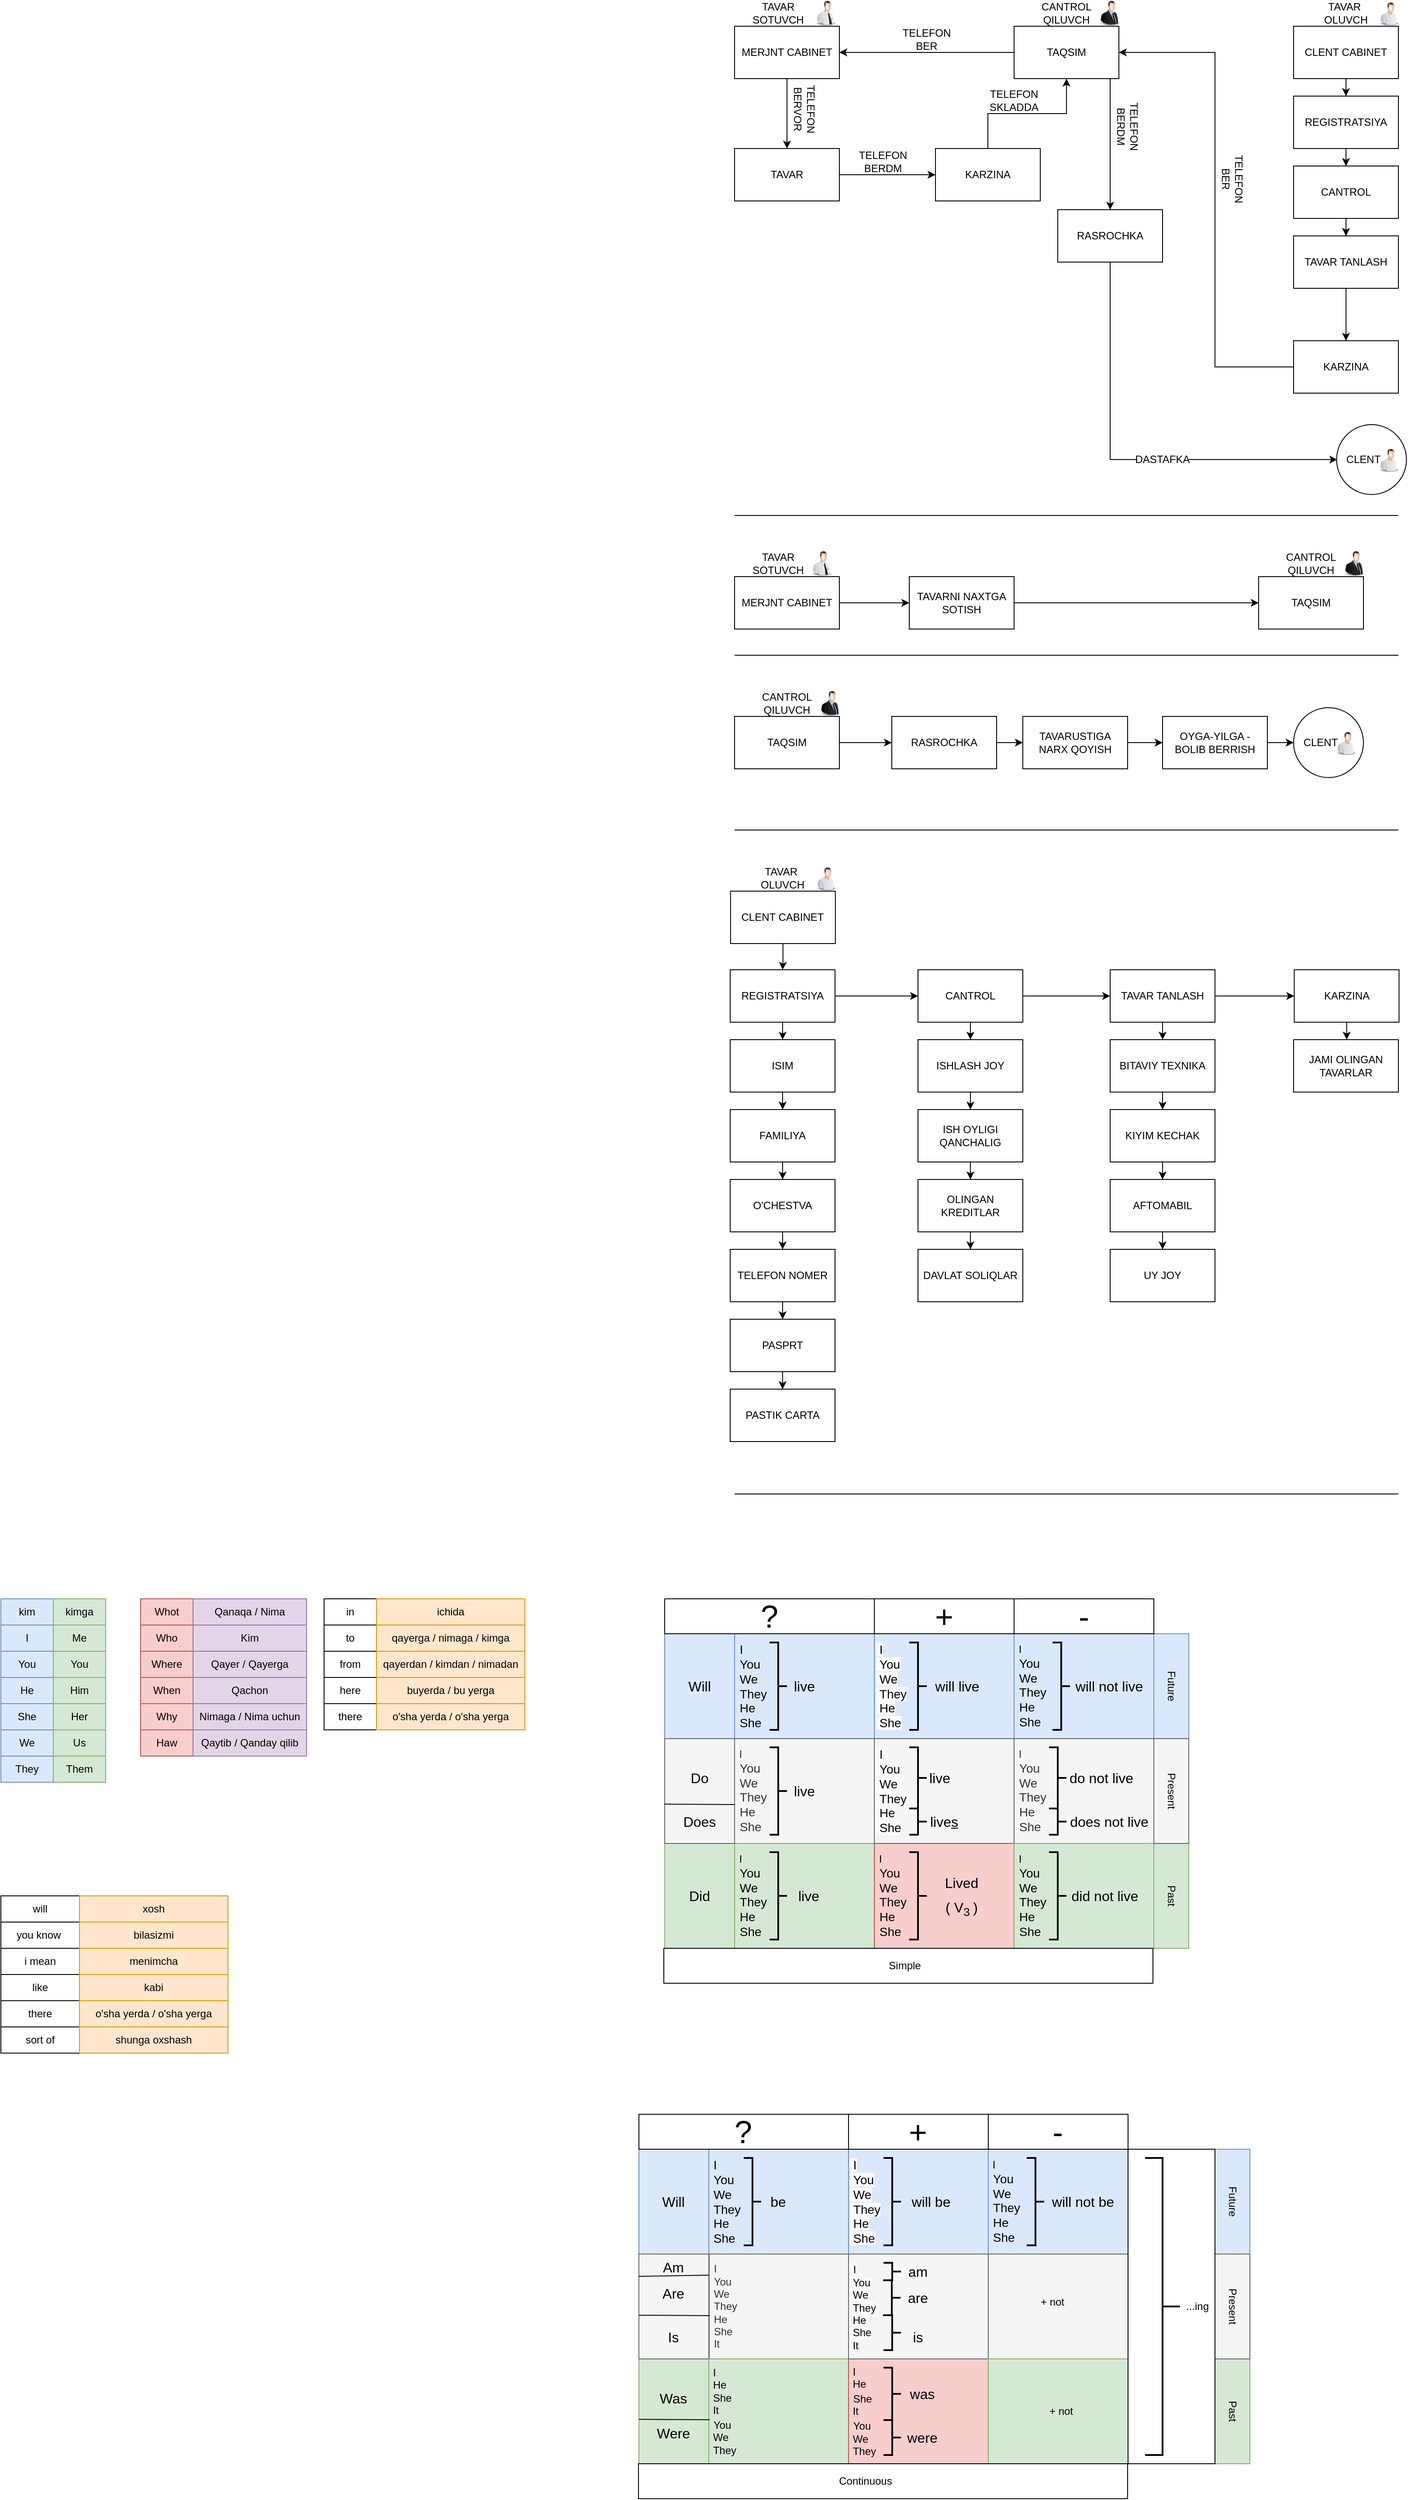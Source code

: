 <mxfile version="23.1.0" type="github">
  <diagram id="nv4LuyD0DYh1rWrDZi3e" name="Page-1">
    <mxGraphModel dx="2261" dy="738" grid="1" gridSize="10" guides="1" tooltips="1" connect="1" arrows="1" fold="1" page="1" pageScale="1" pageWidth="827" pageHeight="1169" math="0" shadow="0">
      <root>
        <mxCell id="0" />
        <mxCell id="1" parent="0" />
        <mxCell id="K5hyXtgFJHPS_Cu2W4zV-10" style="edgeStyle=orthogonalEdgeStyle;rounded=0;orthogonalLoop=1;jettySize=auto;html=1;entryX=0.5;entryY=0;entryDx=0;entryDy=0;" parent="1" source="K5hyXtgFJHPS_Cu2W4zV-1" target="K5hyXtgFJHPS_Cu2W4zV-8" edge="1">
          <mxGeometry relative="1" as="geometry" />
        </mxCell>
        <mxCell id="K5hyXtgFJHPS_Cu2W4zV-1" value="MERJNT CABINET" style="rounded=0;whiteSpace=wrap;html=1;" parent="1" vertex="1">
          <mxGeometry x="40" y="40" width="120" height="60" as="geometry" />
        </mxCell>
        <mxCell id="K5hyXtgFJHPS_Cu2W4zV-22" style="edgeStyle=orthogonalEdgeStyle;rounded=0;orthogonalLoop=1;jettySize=auto;html=1;entryX=0.5;entryY=0;entryDx=0;entryDy=0;" parent="1" source="K5hyXtgFJHPS_Cu2W4zV-2" target="K5hyXtgFJHPS_Cu2W4zV-14" edge="1">
          <mxGeometry relative="1" as="geometry" />
        </mxCell>
        <mxCell id="K5hyXtgFJHPS_Cu2W4zV-2" value="CLENT CABINET" style="rounded=0;whiteSpace=wrap;html=1;" parent="1" vertex="1">
          <mxGeometry x="680" y="40" width="120" height="60" as="geometry" />
        </mxCell>
        <mxCell id="K5hyXtgFJHPS_Cu2W4zV-29" style="edgeStyle=orthogonalEdgeStyle;rounded=0;orthogonalLoop=1;jettySize=auto;html=1;entryX=0.5;entryY=0;entryDx=0;entryDy=0;" parent="1" source="K5hyXtgFJHPS_Cu2W4zV-3" target="K5hyXtgFJHPS_Cu2W4zV-28" edge="1">
          <mxGeometry relative="1" as="geometry">
            <Array as="points">
              <mxPoint x="470" y="130" />
              <mxPoint x="470" y="130" />
            </Array>
          </mxGeometry>
        </mxCell>
        <mxCell id="K5hyXtgFJHPS_Cu2W4zV-31" style="edgeStyle=orthogonalEdgeStyle;rounded=0;orthogonalLoop=1;jettySize=auto;html=1;entryX=1;entryY=0.5;entryDx=0;entryDy=0;" parent="1" source="K5hyXtgFJHPS_Cu2W4zV-3" target="K5hyXtgFJHPS_Cu2W4zV-1" edge="1">
          <mxGeometry relative="1" as="geometry" />
        </mxCell>
        <mxCell id="K5hyXtgFJHPS_Cu2W4zV-3" value="TAQSIM" style="rounded=0;whiteSpace=wrap;html=1;" parent="1" vertex="1">
          <mxGeometry x="360" y="40" width="120" height="60" as="geometry" />
        </mxCell>
        <mxCell id="K5hyXtgFJHPS_Cu2W4zV-4" value="TAVAR SOTUVCH" style="text;html=1;strokeColor=none;fillColor=none;align=center;verticalAlign=middle;whiteSpace=wrap;rounded=0;" parent="1" vertex="1">
          <mxGeometry x="60" y="10" width="60" height="30" as="geometry" />
        </mxCell>
        <mxCell id="K5hyXtgFJHPS_Cu2W4zV-6" value="TAVAR&amp;nbsp; OLUVCH" style="text;html=1;strokeColor=none;fillColor=none;align=center;verticalAlign=middle;whiteSpace=wrap;rounded=0;" parent="1" vertex="1">
          <mxGeometry x="710" y="10" width="60" height="30" as="geometry" />
        </mxCell>
        <mxCell id="K5hyXtgFJHPS_Cu2W4zV-7" value="CANTROL QILUVCH" style="text;html=1;strokeColor=none;fillColor=none;align=center;verticalAlign=middle;whiteSpace=wrap;rounded=0;" parent="1" vertex="1">
          <mxGeometry x="390" y="10" width="60" height="30" as="geometry" />
        </mxCell>
        <mxCell id="K5hyXtgFJHPS_Cu2W4zV-12" style="edgeStyle=orthogonalEdgeStyle;rounded=0;orthogonalLoop=1;jettySize=auto;html=1;entryX=0;entryY=0.5;entryDx=0;entryDy=0;" parent="1" source="K5hyXtgFJHPS_Cu2W4zV-8" target="K5hyXtgFJHPS_Cu2W4zV-11" edge="1">
          <mxGeometry relative="1" as="geometry" />
        </mxCell>
        <mxCell id="K5hyXtgFJHPS_Cu2W4zV-8" value="TAVAR" style="rounded=0;whiteSpace=wrap;html=1;" parent="1" vertex="1">
          <mxGeometry x="40" y="180" width="120" height="60" as="geometry" />
        </mxCell>
        <mxCell id="K5hyXtgFJHPS_Cu2W4zV-13" style="edgeStyle=orthogonalEdgeStyle;rounded=0;orthogonalLoop=1;jettySize=auto;html=1;entryX=0.5;entryY=1;entryDx=0;entryDy=0;" parent="1" source="K5hyXtgFJHPS_Cu2W4zV-11" target="K5hyXtgFJHPS_Cu2W4zV-3" edge="1">
          <mxGeometry relative="1" as="geometry" />
        </mxCell>
        <mxCell id="K5hyXtgFJHPS_Cu2W4zV-11" value="KARZINA" style="rounded=0;whiteSpace=wrap;html=1;" parent="1" vertex="1">
          <mxGeometry x="270" y="180" width="120" height="60" as="geometry" />
        </mxCell>
        <mxCell id="K5hyXtgFJHPS_Cu2W4zV-17" value="" style="edgeStyle=orthogonalEdgeStyle;rounded=0;orthogonalLoop=1;jettySize=auto;html=1;" parent="1" source="K5hyXtgFJHPS_Cu2W4zV-14" target="K5hyXtgFJHPS_Cu2W4zV-15" edge="1">
          <mxGeometry relative="1" as="geometry" />
        </mxCell>
        <mxCell id="K5hyXtgFJHPS_Cu2W4zV-14" value="REGISTRATSIYA" style="rounded=0;whiteSpace=wrap;html=1;" parent="1" vertex="1">
          <mxGeometry x="680" y="120" width="120" height="60" as="geometry" />
        </mxCell>
        <mxCell id="K5hyXtgFJHPS_Cu2W4zV-19" value="" style="edgeStyle=orthogonalEdgeStyle;rounded=0;orthogonalLoop=1;jettySize=auto;html=1;" parent="1" source="K5hyXtgFJHPS_Cu2W4zV-15" target="K5hyXtgFJHPS_Cu2W4zV-18" edge="1">
          <mxGeometry relative="1" as="geometry" />
        </mxCell>
        <mxCell id="K5hyXtgFJHPS_Cu2W4zV-15" value="CANTROL" style="rounded=0;whiteSpace=wrap;html=1;" parent="1" vertex="1">
          <mxGeometry x="680" y="200" width="120" height="60" as="geometry" />
        </mxCell>
        <mxCell id="K5hyXtgFJHPS_Cu2W4zV-27" style="edgeStyle=orthogonalEdgeStyle;rounded=0;orthogonalLoop=1;jettySize=auto;html=1;entryX=0.5;entryY=0;entryDx=0;entryDy=0;" parent="1" source="K5hyXtgFJHPS_Cu2W4zV-18" target="K5hyXtgFJHPS_Cu2W4zV-25" edge="1">
          <mxGeometry relative="1" as="geometry" />
        </mxCell>
        <mxCell id="K5hyXtgFJHPS_Cu2W4zV-18" value="TAVAR TANLASH" style="rounded=0;whiteSpace=wrap;html=1;" parent="1" vertex="1">
          <mxGeometry x="680" y="280" width="120" height="60" as="geometry" />
        </mxCell>
        <mxCell id="K5hyXtgFJHPS_Cu2W4zV-30" style="edgeStyle=orthogonalEdgeStyle;rounded=0;orthogonalLoop=1;jettySize=auto;html=1;" parent="1" source="K5hyXtgFJHPS_Cu2W4zV-25" edge="1">
          <mxGeometry relative="1" as="geometry">
            <mxPoint x="480" y="70" as="targetPoint" />
            <Array as="points">
              <mxPoint x="590" y="430" />
              <mxPoint x="590" y="70" />
            </Array>
          </mxGeometry>
        </mxCell>
        <mxCell id="K5hyXtgFJHPS_Cu2W4zV-25" value="KARZINA" style="rounded=0;whiteSpace=wrap;html=1;" parent="1" vertex="1">
          <mxGeometry x="680" y="400" width="120" height="60" as="geometry" />
        </mxCell>
        <mxCell id="K5hyXtgFJHPS_Cu2W4zV-44" style="edgeStyle=orthogonalEdgeStyle;rounded=0;orthogonalLoop=1;jettySize=auto;html=1;entryX=0;entryY=0.5;entryDx=0;entryDy=0;startArrow=none;exitX=1;exitY=0.5;exitDx=0;exitDy=0;" parent="1" source="K5hyXtgFJHPS_Cu2W4zV-45" target="K5hyXtgFJHPS_Cu2W4zV-42" edge="1">
          <mxGeometry relative="1" as="geometry">
            <Array as="points">
              <mxPoint x="730" y="536" />
            </Array>
          </mxGeometry>
        </mxCell>
        <mxCell id="K5hyXtgFJHPS_Cu2W4zV-28" value="RASROCHKA" style="rounded=0;whiteSpace=wrap;html=1;" parent="1" vertex="1">
          <mxGeometry x="410" y="250" width="120" height="60" as="geometry" />
        </mxCell>
        <mxCell id="K5hyXtgFJHPS_Cu2W4zV-32" value="TELEFON BER" style="text;html=1;strokeColor=none;fillColor=none;align=center;verticalAlign=middle;whiteSpace=wrap;rounded=0;rotation=90;" parent="1" vertex="1">
          <mxGeometry x="580" y="200" width="60" height="30" as="geometry" />
        </mxCell>
        <mxCell id="K5hyXtgFJHPS_Cu2W4zV-33" value="TELEFON BER" style="text;html=1;strokeColor=none;fillColor=none;align=center;verticalAlign=middle;whiteSpace=wrap;rounded=0;" parent="1" vertex="1">
          <mxGeometry x="230" y="40" width="60" height="30" as="geometry" />
        </mxCell>
        <mxCell id="K5hyXtgFJHPS_Cu2W4zV-35" value="TELEFON BERVOR" style="text;html=1;strokeColor=none;fillColor=none;align=center;verticalAlign=middle;whiteSpace=wrap;rounded=0;rotation=90;" parent="1" vertex="1">
          <mxGeometry x="90" y="120" width="60" height="30" as="geometry" />
        </mxCell>
        <mxCell id="K5hyXtgFJHPS_Cu2W4zV-36" value="TELEFON BERDM" style="text;html=1;strokeColor=none;fillColor=none;align=center;verticalAlign=middle;whiteSpace=wrap;rounded=0;" parent="1" vertex="1">
          <mxGeometry x="180" y="180" width="60" height="30" as="geometry" />
        </mxCell>
        <mxCell id="K5hyXtgFJHPS_Cu2W4zV-37" value="TELEFON SKLADDA" style="text;html=1;strokeColor=none;fillColor=none;align=center;verticalAlign=middle;whiteSpace=wrap;rounded=0;" parent="1" vertex="1">
          <mxGeometry x="330" y="110" width="60" height="30" as="geometry" />
        </mxCell>
        <mxCell id="K5hyXtgFJHPS_Cu2W4zV-38" value="TELEFON BERDM" style="text;html=1;strokeColor=none;fillColor=none;align=center;verticalAlign=middle;whiteSpace=wrap;rounded=0;rotation=90;" parent="1" vertex="1">
          <mxGeometry x="460" y="140" width="60" height="30" as="geometry" />
        </mxCell>
        <mxCell id="K5hyXtgFJHPS_Cu2W4zV-40" value="" style="ellipse;whiteSpace=wrap;html=1;aspect=fixed;" parent="1" vertex="1">
          <mxGeometry x="729.25" y="496" width="80" height="80" as="geometry" />
        </mxCell>
        <mxCell id="K5hyXtgFJHPS_Cu2W4zV-42" value="CLENT" style="text;html=1;strokeColor=none;fillColor=none;align=center;verticalAlign=middle;whiteSpace=wrap;rounded=0;" parent="1" vertex="1">
          <mxGeometry x="730" y="521" width="60" height="30" as="geometry" />
        </mxCell>
        <mxCell id="K5hyXtgFJHPS_Cu2W4zV-45" value="DASTAFKA" style="text;html=1;strokeColor=none;fillColor=none;align=center;verticalAlign=middle;whiteSpace=wrap;rounded=0;" parent="1" vertex="1">
          <mxGeometry x="500" y="521" width="60" height="30" as="geometry" />
        </mxCell>
        <mxCell id="K5hyXtgFJHPS_Cu2W4zV-46" value="" style="edgeStyle=orthogonalEdgeStyle;rounded=0;orthogonalLoop=1;jettySize=auto;html=1;entryX=0;entryY=0.5;entryDx=0;entryDy=0;endArrow=none;" parent="1" source="K5hyXtgFJHPS_Cu2W4zV-28" target="K5hyXtgFJHPS_Cu2W4zV-45" edge="1">
          <mxGeometry relative="1" as="geometry">
            <mxPoint x="470" y="310" as="sourcePoint" />
            <mxPoint x="730" y="545" as="targetPoint" />
            <Array as="points" />
          </mxGeometry>
        </mxCell>
        <mxCell id="K5hyXtgFJHPS_Cu2W4zV-47" value="" style="image;html=1;image=img/lib/clip_art/people/Suit_Man_128x128.png" parent="1" vertex="1">
          <mxGeometry x="450" y="10" width="40" height="30" as="geometry" />
        </mxCell>
        <mxCell id="K5hyXtgFJHPS_Cu2W4zV-50" value="" style="image;html=1;image=img/lib/clip_art/people/Worker_Man_128x128.png" parent="1" vertex="1">
          <mxGeometry x="770" y="10" width="39.25" height="30" as="geometry" />
        </mxCell>
        <mxCell id="K5hyXtgFJHPS_Cu2W4zV-51" value="" style="image;html=1;image=img/lib/clip_art/people/Worker_Man_128x128.png" parent="1" vertex="1">
          <mxGeometry x="770" y="521" width="39.25" height="30" as="geometry" />
        </mxCell>
        <mxCell id="K5hyXtgFJHPS_Cu2W4zV-53" value="" style="endArrow=none;html=1;rounded=0;" parent="1" edge="1">
          <mxGeometry width="50" height="50" relative="1" as="geometry">
            <mxPoint x="40" y="600" as="sourcePoint" />
            <mxPoint x="800" y="600" as="targetPoint" />
          </mxGeometry>
        </mxCell>
        <mxCell id="K5hyXtgFJHPS_Cu2W4zV-70" value="" style="endArrow=none;html=1;rounded=0;" parent="1" edge="1">
          <mxGeometry width="50" height="50" relative="1" as="geometry">
            <mxPoint x="40" y="760" as="sourcePoint" />
            <mxPoint x="800" y="760" as="targetPoint" />
          </mxGeometry>
        </mxCell>
        <mxCell id="K5hyXtgFJHPS_Cu2W4zV-75" value="" style="edgeStyle=orthogonalEdgeStyle;rounded=0;orthogonalLoop=1;jettySize=auto;html=1;" parent="1" source="K5hyXtgFJHPS_Cu2W4zV-71" target="K5hyXtgFJHPS_Cu2W4zV-74" edge="1">
          <mxGeometry relative="1" as="geometry" />
        </mxCell>
        <mxCell id="K5hyXtgFJHPS_Cu2W4zV-71" value="MERJNT CABINET" style="rounded=0;whiteSpace=wrap;html=1;" parent="1" vertex="1">
          <mxGeometry x="40" y="670" width="120" height="60" as="geometry" />
        </mxCell>
        <mxCell id="K5hyXtgFJHPS_Cu2W4zV-72" value="TAVAR SOTUVCH" style="text;html=1;strokeColor=none;fillColor=none;align=center;verticalAlign=middle;whiteSpace=wrap;rounded=0;" parent="1" vertex="1">
          <mxGeometry x="60" y="640" width="60" height="30" as="geometry" />
        </mxCell>
        <mxCell id="K5hyXtgFJHPS_Cu2W4zV-79" style="edgeStyle=orthogonalEdgeStyle;rounded=0;orthogonalLoop=1;jettySize=auto;html=1;entryX=0;entryY=0.5;entryDx=0;entryDy=0;" parent="1" source="K5hyXtgFJHPS_Cu2W4zV-74" target="K5hyXtgFJHPS_Cu2W4zV-76" edge="1">
          <mxGeometry relative="1" as="geometry" />
        </mxCell>
        <mxCell id="K5hyXtgFJHPS_Cu2W4zV-74" value="TAVARNI NAXTGA SOTISH" style="rounded=0;whiteSpace=wrap;html=1;" parent="1" vertex="1">
          <mxGeometry x="240" y="670" width="120" height="60" as="geometry" />
        </mxCell>
        <mxCell id="K5hyXtgFJHPS_Cu2W4zV-76" value="TAQSIM" style="rounded=0;whiteSpace=wrap;html=1;" parent="1" vertex="1">
          <mxGeometry x="640" y="670" width="120" height="60" as="geometry" />
        </mxCell>
        <mxCell id="K5hyXtgFJHPS_Cu2W4zV-77" value="CANTROL QILUVCH" style="text;html=1;strokeColor=none;fillColor=none;align=center;verticalAlign=middle;whiteSpace=wrap;rounded=0;" parent="1" vertex="1">
          <mxGeometry x="670" y="640" width="60" height="30" as="geometry" />
        </mxCell>
        <mxCell id="K5hyXtgFJHPS_Cu2W4zV-78" value="" style="image;html=1;image=img/lib/clip_art/people/Suit_Man_128x128.png" parent="1" vertex="1">
          <mxGeometry x="730" y="640" width="40" height="30" as="geometry" />
        </mxCell>
        <mxCell id="K5hyXtgFJHPS_Cu2W4zV-82" value="" style="endArrow=none;html=1;rounded=0;" parent="1" edge="1">
          <mxGeometry width="50" height="50" relative="1" as="geometry">
            <mxPoint x="40" y="960" as="sourcePoint" />
            <mxPoint x="800" y="960" as="targetPoint" />
          </mxGeometry>
        </mxCell>
        <mxCell id="K5hyXtgFJHPS_Cu2W4zV-87" value="" style="edgeStyle=orthogonalEdgeStyle;rounded=0;orthogonalLoop=1;jettySize=auto;html=1;" parent="1" source="K5hyXtgFJHPS_Cu2W4zV-83" target="K5hyXtgFJHPS_Cu2W4zV-86" edge="1">
          <mxGeometry relative="1" as="geometry" />
        </mxCell>
        <mxCell id="K5hyXtgFJHPS_Cu2W4zV-83" value="CLENT CABINET" style="rounded=0;whiteSpace=wrap;html=1;" parent="1" vertex="1">
          <mxGeometry x="35.38" y="1030" width="120" height="60" as="geometry" />
        </mxCell>
        <mxCell id="K5hyXtgFJHPS_Cu2W4zV-84" value="TAVAR&amp;nbsp; OLUVCH" style="text;html=1;strokeColor=none;fillColor=none;align=center;verticalAlign=middle;whiteSpace=wrap;rounded=0;" parent="1" vertex="1">
          <mxGeometry x="65.38" y="1000" width="60" height="30" as="geometry" />
        </mxCell>
        <mxCell id="K5hyXtgFJHPS_Cu2W4zV-85" value="" style="image;html=1;image=img/lib/clip_art/people/Worker_Man_128x128.png" parent="1" vertex="1">
          <mxGeometry x="125.38" y="1000" width="39.25" height="30" as="geometry" />
        </mxCell>
        <mxCell id="K5hyXtgFJHPS_Cu2W4zV-94" value="" style="edgeStyle=orthogonalEdgeStyle;rounded=0;orthogonalLoop=1;jettySize=auto;html=1;" parent="1" source="K5hyXtgFJHPS_Cu2W4zV-86" target="K5hyXtgFJHPS_Cu2W4zV-93" edge="1">
          <mxGeometry relative="1" as="geometry" />
        </mxCell>
        <mxCell id="K5hyXtgFJHPS_Cu2W4zV-101" value="" style="edgeStyle=orthogonalEdgeStyle;rounded=0;orthogonalLoop=1;jettySize=auto;html=1;" parent="1" source="K5hyXtgFJHPS_Cu2W4zV-86" target="K5hyXtgFJHPS_Cu2W4zV-100" edge="1">
          <mxGeometry relative="1" as="geometry" />
        </mxCell>
        <mxCell id="K5hyXtgFJHPS_Cu2W4zV-86" value="REGISTRATSIYA" style="whiteSpace=wrap;html=1;rounded=0;" parent="1" vertex="1">
          <mxGeometry x="35" y="1120" width="120" height="60" as="geometry" />
        </mxCell>
        <mxCell id="K5hyXtgFJHPS_Cu2W4zV-97" style="edgeStyle=orthogonalEdgeStyle;rounded=0;orthogonalLoop=1;jettySize=auto;html=1;entryX=0;entryY=0.5;entryDx=0;entryDy=0;" parent="1" source="K5hyXtgFJHPS_Cu2W4zV-93" target="K5hyXtgFJHPS_Cu2W4zV-95" edge="1">
          <mxGeometry relative="1" as="geometry" />
        </mxCell>
        <mxCell id="K5hyXtgFJHPS_Cu2W4zV-115" value="" style="edgeStyle=orthogonalEdgeStyle;rounded=0;orthogonalLoop=1;jettySize=auto;html=1;" parent="1" source="K5hyXtgFJHPS_Cu2W4zV-93" target="K5hyXtgFJHPS_Cu2W4zV-114" edge="1">
          <mxGeometry relative="1" as="geometry" />
        </mxCell>
        <mxCell id="K5hyXtgFJHPS_Cu2W4zV-93" value="CANTROL" style="whiteSpace=wrap;html=1;rounded=0;" parent="1" vertex="1">
          <mxGeometry x="250" y="1120" width="120" height="60" as="geometry" />
        </mxCell>
        <mxCell id="K5hyXtgFJHPS_Cu2W4zV-98" style="edgeStyle=orthogonalEdgeStyle;rounded=0;orthogonalLoop=1;jettySize=auto;html=1;entryX=0;entryY=0.5;entryDx=0;entryDy=0;" parent="1" source="K5hyXtgFJHPS_Cu2W4zV-95" target="K5hyXtgFJHPS_Cu2W4zV-96" edge="1">
          <mxGeometry relative="1" as="geometry" />
        </mxCell>
        <mxCell id="K5hyXtgFJHPS_Cu2W4zV-123" value="" style="edgeStyle=orthogonalEdgeStyle;rounded=0;orthogonalLoop=1;jettySize=auto;html=1;" parent="1" source="K5hyXtgFJHPS_Cu2W4zV-95" target="K5hyXtgFJHPS_Cu2W4zV-122" edge="1">
          <mxGeometry relative="1" as="geometry" />
        </mxCell>
        <mxCell id="K5hyXtgFJHPS_Cu2W4zV-95" value="TAVAR TANLASH" style="rounded=0;whiteSpace=wrap;html=1;" parent="1" vertex="1">
          <mxGeometry x="470" y="1120" width="120" height="60" as="geometry" />
        </mxCell>
        <mxCell id="K5hyXtgFJHPS_Cu2W4zV-131" value="" style="edgeStyle=orthogonalEdgeStyle;rounded=0;orthogonalLoop=1;jettySize=auto;html=1;" parent="1" source="K5hyXtgFJHPS_Cu2W4zV-96" target="K5hyXtgFJHPS_Cu2W4zV-130" edge="1">
          <mxGeometry relative="1" as="geometry" />
        </mxCell>
        <mxCell id="K5hyXtgFJHPS_Cu2W4zV-96" value="KARZINA" style="rounded=0;whiteSpace=wrap;html=1;" parent="1" vertex="1">
          <mxGeometry x="680.75" y="1120" width="120" height="60" as="geometry" />
        </mxCell>
        <mxCell id="K5hyXtgFJHPS_Cu2W4zV-103" value="" style="edgeStyle=orthogonalEdgeStyle;rounded=0;orthogonalLoop=1;jettySize=auto;html=1;" parent="1" source="K5hyXtgFJHPS_Cu2W4zV-100" target="K5hyXtgFJHPS_Cu2W4zV-102" edge="1">
          <mxGeometry relative="1" as="geometry" />
        </mxCell>
        <mxCell id="K5hyXtgFJHPS_Cu2W4zV-100" value="ISIM" style="whiteSpace=wrap;html=1;rounded=0;" parent="1" vertex="1">
          <mxGeometry x="35" y="1200" width="120" height="60" as="geometry" />
        </mxCell>
        <mxCell id="K5hyXtgFJHPS_Cu2W4zV-105" value="" style="edgeStyle=orthogonalEdgeStyle;rounded=0;orthogonalLoop=1;jettySize=auto;html=1;" parent="1" source="K5hyXtgFJHPS_Cu2W4zV-102" target="K5hyXtgFJHPS_Cu2W4zV-104" edge="1">
          <mxGeometry relative="1" as="geometry" />
        </mxCell>
        <mxCell id="K5hyXtgFJHPS_Cu2W4zV-102" value="FAMILIYA" style="whiteSpace=wrap;html=1;rounded=0;" parent="1" vertex="1">
          <mxGeometry x="35.0" y="1280" width="120" height="60" as="geometry" />
        </mxCell>
        <mxCell id="K5hyXtgFJHPS_Cu2W4zV-111" value="" style="edgeStyle=orthogonalEdgeStyle;rounded=0;orthogonalLoop=1;jettySize=auto;html=1;" parent="1" source="K5hyXtgFJHPS_Cu2W4zV-104" target="K5hyXtgFJHPS_Cu2W4zV-110" edge="1">
          <mxGeometry relative="1" as="geometry" />
        </mxCell>
        <mxCell id="K5hyXtgFJHPS_Cu2W4zV-104" value="O&#39;CHESTVA" style="whiteSpace=wrap;html=1;rounded=0;" parent="1" vertex="1">
          <mxGeometry x="35" y="1360" width="120" height="60" as="geometry" />
        </mxCell>
        <mxCell id="K5hyXtgFJHPS_Cu2W4zV-109" value="" style="edgeStyle=orthogonalEdgeStyle;rounded=0;orthogonalLoop=1;jettySize=auto;html=1;" parent="1" source="K5hyXtgFJHPS_Cu2W4zV-106" target="K5hyXtgFJHPS_Cu2W4zV-108" edge="1">
          <mxGeometry relative="1" as="geometry" />
        </mxCell>
        <mxCell id="K5hyXtgFJHPS_Cu2W4zV-106" value="PASPRT" style="whiteSpace=wrap;html=1;rounded=0;" parent="1" vertex="1">
          <mxGeometry x="35" y="1520" width="120" height="60" as="geometry" />
        </mxCell>
        <mxCell id="K5hyXtgFJHPS_Cu2W4zV-108" value="PASTIK CARTA" style="whiteSpace=wrap;html=1;rounded=0;" parent="1" vertex="1">
          <mxGeometry x="35" y="1600" width="120" height="60" as="geometry" />
        </mxCell>
        <mxCell id="K5hyXtgFJHPS_Cu2W4zV-113" style="edgeStyle=orthogonalEdgeStyle;rounded=0;orthogonalLoop=1;jettySize=auto;html=1;entryX=0.5;entryY=0;entryDx=0;entryDy=0;" parent="1" source="K5hyXtgFJHPS_Cu2W4zV-110" target="K5hyXtgFJHPS_Cu2W4zV-106" edge="1">
          <mxGeometry relative="1" as="geometry" />
        </mxCell>
        <mxCell id="K5hyXtgFJHPS_Cu2W4zV-110" value="TELEFON NOMER" style="whiteSpace=wrap;html=1;rounded=0;" parent="1" vertex="1">
          <mxGeometry x="35" y="1440" width="120" height="60" as="geometry" />
        </mxCell>
        <mxCell id="K5hyXtgFJHPS_Cu2W4zV-117" value="" style="edgeStyle=orthogonalEdgeStyle;rounded=0;orthogonalLoop=1;jettySize=auto;html=1;" parent="1" source="K5hyXtgFJHPS_Cu2W4zV-114" target="K5hyXtgFJHPS_Cu2W4zV-116" edge="1">
          <mxGeometry relative="1" as="geometry" />
        </mxCell>
        <mxCell id="K5hyXtgFJHPS_Cu2W4zV-114" value="ISHLASH JOY" style="whiteSpace=wrap;html=1;rounded=0;" parent="1" vertex="1">
          <mxGeometry x="250" y="1200" width="120" height="60" as="geometry" />
        </mxCell>
        <mxCell id="K5hyXtgFJHPS_Cu2W4zV-119" value="" style="edgeStyle=orthogonalEdgeStyle;rounded=0;orthogonalLoop=1;jettySize=auto;html=1;" parent="1" source="K5hyXtgFJHPS_Cu2W4zV-116" target="K5hyXtgFJHPS_Cu2W4zV-118" edge="1">
          <mxGeometry relative="1" as="geometry" />
        </mxCell>
        <mxCell id="K5hyXtgFJHPS_Cu2W4zV-116" value="ISH OYLIGI QANCHALIG" style="whiteSpace=wrap;html=1;rounded=0;" parent="1" vertex="1">
          <mxGeometry x="250" y="1280" width="120" height="60" as="geometry" />
        </mxCell>
        <mxCell id="K5hyXtgFJHPS_Cu2W4zV-121" value="" style="edgeStyle=orthogonalEdgeStyle;rounded=0;orthogonalLoop=1;jettySize=auto;html=1;" parent="1" source="K5hyXtgFJHPS_Cu2W4zV-118" target="K5hyXtgFJHPS_Cu2W4zV-120" edge="1">
          <mxGeometry relative="1" as="geometry" />
        </mxCell>
        <mxCell id="K5hyXtgFJHPS_Cu2W4zV-118" value="OLINGAN KREDITLAR" style="whiteSpace=wrap;html=1;rounded=0;" parent="1" vertex="1">
          <mxGeometry x="250" y="1360" width="120" height="60" as="geometry" />
        </mxCell>
        <mxCell id="K5hyXtgFJHPS_Cu2W4zV-120" value="DAVLAT SOLIQLAR" style="whiteSpace=wrap;html=1;rounded=0;" parent="1" vertex="1">
          <mxGeometry x="250" y="1440" width="120" height="60" as="geometry" />
        </mxCell>
        <mxCell id="K5hyXtgFJHPS_Cu2W4zV-125" value="" style="edgeStyle=orthogonalEdgeStyle;rounded=0;orthogonalLoop=1;jettySize=auto;html=1;" parent="1" source="K5hyXtgFJHPS_Cu2W4zV-122" target="K5hyXtgFJHPS_Cu2W4zV-124" edge="1">
          <mxGeometry relative="1" as="geometry" />
        </mxCell>
        <mxCell id="K5hyXtgFJHPS_Cu2W4zV-122" value="BITAVIY TEXNIKA" style="whiteSpace=wrap;html=1;rounded=0;" parent="1" vertex="1">
          <mxGeometry x="470" y="1200" width="120" height="60" as="geometry" />
        </mxCell>
        <mxCell id="K5hyXtgFJHPS_Cu2W4zV-127" value="" style="edgeStyle=orthogonalEdgeStyle;rounded=0;orthogonalLoop=1;jettySize=auto;html=1;" parent="1" source="K5hyXtgFJHPS_Cu2W4zV-124" target="K5hyXtgFJHPS_Cu2W4zV-126" edge="1">
          <mxGeometry relative="1" as="geometry" />
        </mxCell>
        <mxCell id="K5hyXtgFJHPS_Cu2W4zV-124" value="KIYIM KECHAK" style="whiteSpace=wrap;html=1;rounded=0;" parent="1" vertex="1">
          <mxGeometry x="470" y="1280" width="120" height="60" as="geometry" />
        </mxCell>
        <mxCell id="K5hyXtgFJHPS_Cu2W4zV-129" value="" style="edgeStyle=orthogonalEdgeStyle;rounded=0;orthogonalLoop=1;jettySize=auto;html=1;" parent="1" source="K5hyXtgFJHPS_Cu2W4zV-126" target="K5hyXtgFJHPS_Cu2W4zV-128" edge="1">
          <mxGeometry relative="1" as="geometry" />
        </mxCell>
        <mxCell id="K5hyXtgFJHPS_Cu2W4zV-126" value="AFTOMABIL" style="whiteSpace=wrap;html=1;rounded=0;" parent="1" vertex="1">
          <mxGeometry x="470" y="1360" width="120" height="60" as="geometry" />
        </mxCell>
        <mxCell id="K5hyXtgFJHPS_Cu2W4zV-128" value="UY JOY" style="whiteSpace=wrap;html=1;rounded=0;" parent="1" vertex="1">
          <mxGeometry x="470" y="1440" width="120" height="60" as="geometry" />
        </mxCell>
        <mxCell id="K5hyXtgFJHPS_Cu2W4zV-130" value="JAMI OLINGAN TAVARLAR" style="whiteSpace=wrap;html=1;rounded=0;" parent="1" vertex="1">
          <mxGeometry x="680" y="1200" width="120" height="60" as="geometry" />
        </mxCell>
        <mxCell id="K5hyXtgFJHPS_Cu2W4zV-132" value="" style="endArrow=none;html=1;rounded=0;" parent="1" edge="1">
          <mxGeometry width="50" height="50" relative="1" as="geometry">
            <mxPoint x="40" y="1720" as="sourcePoint" />
            <mxPoint x="800" y="1720" as="targetPoint" />
          </mxGeometry>
        </mxCell>
        <mxCell id="K5hyXtgFJHPS_Cu2W4zV-133" style="edgeStyle=orthogonalEdgeStyle;rounded=0;orthogonalLoop=1;jettySize=auto;html=1;entryX=0;entryY=0.5;entryDx=0;entryDy=0;startArrow=none;" parent="1" source="K5hyXtgFJHPS_Cu2W4zV-139" target="K5hyXtgFJHPS_Cu2W4zV-137" edge="1">
          <mxGeometry relative="1" as="geometry" />
        </mxCell>
        <mxCell id="K5hyXtgFJHPS_Cu2W4zV-134" style="edgeStyle=orthogonalEdgeStyle;rounded=0;orthogonalLoop=1;jettySize=auto;html=1;entryX=0;entryY=0.5;entryDx=0;entryDy=0;" parent="1" source="K5hyXtgFJHPS_Cu2W4zV-135" target="K5hyXtgFJHPS_Cu2W4zV-139" edge="1">
          <mxGeometry relative="1" as="geometry" />
        </mxCell>
        <mxCell id="K5hyXtgFJHPS_Cu2W4zV-135" value="RASROCHKA" style="rounded=0;whiteSpace=wrap;html=1;" parent="1" vertex="1">
          <mxGeometry x="220" y="830" width="120" height="60" as="geometry" />
        </mxCell>
        <mxCell id="K5hyXtgFJHPS_Cu2W4zV-136" value="" style="edgeStyle=orthogonalEdgeStyle;rounded=0;orthogonalLoop=1;jettySize=auto;html=1;" parent="1" source="K5hyXtgFJHPS_Cu2W4zV-137" edge="1">
          <mxGeometry relative="1" as="geometry">
            <mxPoint x="680" y="860" as="targetPoint" />
          </mxGeometry>
        </mxCell>
        <mxCell id="K5hyXtgFJHPS_Cu2W4zV-137" value="OYGA-YILGA - BOLIB BERRISH" style="rounded=0;whiteSpace=wrap;html=1;" parent="1" vertex="1">
          <mxGeometry x="530" y="830" width="120" height="60" as="geometry" />
        </mxCell>
        <mxCell id="K5hyXtgFJHPS_Cu2W4zV-138" style="edgeStyle=orthogonalEdgeStyle;rounded=0;orthogonalLoop=1;jettySize=auto;html=1;exitX=0.5;exitY=1;exitDx=0;exitDy=0;" parent="1" source="K5hyXtgFJHPS_Cu2W4zV-139" target="K5hyXtgFJHPS_Cu2W4zV-139" edge="1">
          <mxGeometry relative="1" as="geometry" />
        </mxCell>
        <mxCell id="K5hyXtgFJHPS_Cu2W4zV-139" value="TAVARUSTIGA NARX QOYISH" style="rounded=0;whiteSpace=wrap;html=1;" parent="1" vertex="1">
          <mxGeometry x="370" y="830" width="120" height="60" as="geometry" />
        </mxCell>
        <mxCell id="K5hyXtgFJHPS_Cu2W4zV-140" value="" style="ellipse;whiteSpace=wrap;html=1;aspect=fixed;" parent="1" vertex="1">
          <mxGeometry x="680" y="820" width="80" height="80" as="geometry" />
        </mxCell>
        <mxCell id="K5hyXtgFJHPS_Cu2W4zV-141" value="CLENT" style="text;html=1;strokeColor=none;fillColor=none;align=center;verticalAlign=middle;whiteSpace=wrap;rounded=0;" parent="1" vertex="1">
          <mxGeometry x="680.75" y="845" width="60" height="30" as="geometry" />
        </mxCell>
        <mxCell id="K5hyXtgFJHPS_Cu2W4zV-142" value="" style="image;html=1;image=img/lib/clip_art/people/Worker_Man_128x128.png" parent="1" vertex="1">
          <mxGeometry x="720.75" y="845" width="39.25" height="30" as="geometry" />
        </mxCell>
        <mxCell id="K5hyXtgFJHPS_Cu2W4zV-143" style="edgeStyle=orthogonalEdgeStyle;rounded=0;orthogonalLoop=1;jettySize=auto;html=1;entryX=0;entryY=0.5;entryDx=0;entryDy=0;" parent="1" source="K5hyXtgFJHPS_Cu2W4zV-144" target="K5hyXtgFJHPS_Cu2W4zV-135" edge="1">
          <mxGeometry relative="1" as="geometry" />
        </mxCell>
        <mxCell id="K5hyXtgFJHPS_Cu2W4zV-144" value="TAQSIM" style="rounded=0;whiteSpace=wrap;html=1;" parent="1" vertex="1">
          <mxGeometry x="40" y="830" width="120" height="60" as="geometry" />
        </mxCell>
        <mxCell id="K5hyXtgFJHPS_Cu2W4zV-145" value="CANTROL QILUVCH" style="text;html=1;strokeColor=none;fillColor=none;align=center;verticalAlign=middle;whiteSpace=wrap;rounded=0;" parent="1" vertex="1">
          <mxGeometry x="70" y="800" width="60" height="30" as="geometry" />
        </mxCell>
        <mxCell id="K5hyXtgFJHPS_Cu2W4zV-146" value="" style="image;html=1;image=img/lib/clip_art/people/Suit_Man_128x128.png" parent="1" vertex="1">
          <mxGeometry x="130" y="800" width="40" height="30" as="geometry" />
        </mxCell>
        <mxCell id="v3aD2jTHtYaD7lwOFh9s-1" value="" style="image;html=1;image=img/lib/clip_art/people/Tech_Man_128x128.png" parent="1" vertex="1">
          <mxGeometry x="124.63" y="10" width="40" height="30" as="geometry" />
        </mxCell>
        <mxCell id="v3aD2jTHtYaD7lwOFh9s-2" value="" style="image;html=1;image=img/lib/clip_art/people/Tech_Man_128x128.png" parent="1" vertex="1">
          <mxGeometry x="120" y="640" width="40" height="30" as="geometry" />
        </mxCell>
        <mxCell id="cq9fGqPeD2-OZJ-PsZSs-1" value="&lt;font style=&quot;font-size: 14px;&quot;&gt;&amp;nbsp;I&lt;br&gt;&amp;nbsp;You&lt;br&gt;&amp;nbsp;We&lt;br&gt;&amp;nbsp;They&lt;br&gt;&amp;nbsp;He&lt;br&gt;&amp;nbsp;She&lt;br&gt;&lt;/font&gt;" style="rounded=0;whiteSpace=wrap;html=1;align=left;fillColor=#dae8fc;strokeColor=#6c8ebf;" parent="1" vertex="1">
          <mxGeometry x="40" y="1880" width="160" height="120" as="geometry" />
        </mxCell>
        <mxCell id="cq9fGqPeD2-OZJ-PsZSs-2" value="&amp;nbsp;I&lt;br style=&quot;border-color: var(--border-color); font-size: 14px;&quot;&gt;&lt;span style=&quot;font-size: 14px;&quot;&gt;&amp;nbsp;You&lt;/span&gt;&lt;br style=&quot;border-color: var(--border-color); font-size: 14px;&quot;&gt;&lt;span style=&quot;font-size: 14px;&quot;&gt;&amp;nbsp;We&lt;/span&gt;&lt;br style=&quot;border-color: var(--border-color); font-size: 14px;&quot;&gt;&lt;span style=&quot;font-size: 14px;&quot;&gt;&amp;nbsp;They&lt;/span&gt;&lt;br style=&quot;border-color: var(--border-color); font-size: 14px;&quot;&gt;&lt;span style=&quot;font-size: 14px;&quot;&gt;&amp;nbsp;He&lt;/span&gt;&lt;br style=&quot;border-color: var(--border-color); font-size: 14px;&quot;&gt;&lt;span style=&quot;font-size: 14px;&quot;&gt;&amp;nbsp;She&lt;/span&gt;" style="rounded=0;whiteSpace=wrap;html=1;align=left;fillColor=#f5f5f5;fontColor=#333333;strokeColor=#666666;" parent="1" vertex="1">
          <mxGeometry x="40" y="2000" width="160" height="120" as="geometry" />
        </mxCell>
        <mxCell id="cq9fGqPeD2-OZJ-PsZSs-3" value="&amp;nbsp;I&lt;br style=&quot;border-color: var(--border-color); font-size: 14px;&quot;&gt;&lt;span style=&quot;border-color: var(--border-color); font-size: 14px;&quot;&gt;&amp;nbsp;You&lt;/span&gt;&lt;br style=&quot;border-color: var(--border-color); font-size: 14px;&quot;&gt;&lt;span style=&quot;border-color: var(--border-color); font-size: 14px;&quot;&gt;&amp;nbsp;We&lt;/span&gt;&lt;br style=&quot;border-color: var(--border-color); font-size: 14px;&quot;&gt;&lt;span style=&quot;border-color: var(--border-color); font-size: 14px;&quot;&gt;&amp;nbsp;They&lt;/span&gt;&lt;br style=&quot;border-color: var(--border-color); font-size: 14px;&quot;&gt;&lt;span style=&quot;border-color: var(--border-color); font-size: 14px;&quot;&gt;&amp;nbsp;He&lt;/span&gt;&lt;br style=&quot;border-color: var(--border-color); font-size: 14px;&quot;&gt;&lt;span style=&quot;border-color: var(--border-color); font-size: 14px;&quot;&gt;&amp;nbsp;She&lt;/span&gt;" style="rounded=0;whiteSpace=wrap;html=1;align=left;fillColor=#d5e8d4;strokeColor=#82b366;" parent="1" vertex="1">
          <mxGeometry x="40" y="2120" width="160" height="120" as="geometry" />
        </mxCell>
        <mxCell id="cq9fGqPeD2-OZJ-PsZSs-4" value="&lt;span style=&quot;color: rgb(0, 0, 0); font-family: Helvetica; font-size: 14px; font-style: normal; font-variant-ligatures: normal; font-variant-caps: normal; font-weight: 400; letter-spacing: normal; orphans: 2; text-indent: 0px; text-transform: none; widows: 2; word-spacing: 0px; -webkit-text-stroke-width: 0px; background-color: rgb(251, 251, 251); text-decoration-thickness: initial; text-decoration-style: initial; text-decoration-color: initial; float: none; display: inline !important;&quot;&gt;&amp;nbsp;I&lt;/span&gt;&lt;br style=&quot;border-color: var(--border-color); color: rgb(0, 0, 0); font-family: Helvetica; font-size: 14px; font-style: normal; font-variant-ligatures: normal; font-variant-caps: normal; font-weight: 400; letter-spacing: normal; orphans: 2; text-indent: 0px; text-transform: none; widows: 2; word-spacing: 0px; -webkit-text-stroke-width: 0px; background-color: rgb(251, 251, 251); text-decoration-thickness: initial; text-decoration-style: initial; text-decoration-color: initial;&quot;&gt;&lt;span style=&quot;color: rgb(0, 0, 0); font-family: Helvetica; font-size: 14px; font-style: normal; font-variant-ligatures: normal; font-variant-caps: normal; font-weight: 400; letter-spacing: normal; orphans: 2; text-indent: 0px; text-transform: none; widows: 2; word-spacing: 0px; -webkit-text-stroke-width: 0px; background-color: rgb(251, 251, 251); text-decoration-thickness: initial; text-decoration-style: initial; text-decoration-color: initial; float: none; display: inline !important;&quot;&gt;&amp;nbsp;You&lt;/span&gt;&lt;br style=&quot;border-color: var(--border-color); color: rgb(0, 0, 0); font-family: Helvetica; font-size: 14px; font-style: normal; font-variant-ligatures: normal; font-variant-caps: normal; font-weight: 400; letter-spacing: normal; orphans: 2; text-indent: 0px; text-transform: none; widows: 2; word-spacing: 0px; -webkit-text-stroke-width: 0px; background-color: rgb(251, 251, 251); text-decoration-thickness: initial; text-decoration-style: initial; text-decoration-color: initial;&quot;&gt;&lt;span style=&quot;color: rgb(0, 0, 0); font-family: Helvetica; font-size: 14px; font-style: normal; font-variant-ligatures: normal; font-variant-caps: normal; font-weight: 400; letter-spacing: normal; orphans: 2; text-indent: 0px; text-transform: none; widows: 2; word-spacing: 0px; -webkit-text-stroke-width: 0px; background-color: rgb(251, 251, 251); text-decoration-thickness: initial; text-decoration-style: initial; text-decoration-color: initial; float: none; display: inline !important;&quot;&gt;&amp;nbsp;We&lt;/span&gt;&lt;br style=&quot;border-color: var(--border-color); color: rgb(0, 0, 0); font-family: Helvetica; font-size: 14px; font-style: normal; font-variant-ligatures: normal; font-variant-caps: normal; font-weight: 400; letter-spacing: normal; orphans: 2; text-indent: 0px; text-transform: none; widows: 2; word-spacing: 0px; -webkit-text-stroke-width: 0px; background-color: rgb(251, 251, 251); text-decoration-thickness: initial; text-decoration-style: initial; text-decoration-color: initial;&quot;&gt;&lt;span style=&quot;color: rgb(0, 0, 0); font-family: Helvetica; font-size: 14px; font-style: normal; font-variant-ligatures: normal; font-variant-caps: normal; font-weight: 400; letter-spacing: normal; orphans: 2; text-indent: 0px; text-transform: none; widows: 2; word-spacing: 0px; -webkit-text-stroke-width: 0px; background-color: rgb(251, 251, 251); text-decoration-thickness: initial; text-decoration-style: initial; text-decoration-color: initial; float: none; display: inline !important;&quot;&gt;&amp;nbsp;They&lt;/span&gt;&lt;br style=&quot;border-color: var(--border-color); color: rgb(0, 0, 0); font-family: Helvetica; font-size: 14px; font-style: normal; font-variant-ligatures: normal; font-variant-caps: normal; font-weight: 400; letter-spacing: normal; orphans: 2; text-indent: 0px; text-transform: none; widows: 2; word-spacing: 0px; -webkit-text-stroke-width: 0px; background-color: rgb(251, 251, 251); text-decoration-thickness: initial; text-decoration-style: initial; text-decoration-color: initial;&quot;&gt;&lt;span style=&quot;color: rgb(0, 0, 0); font-family: Helvetica; font-size: 14px; font-style: normal; font-variant-ligatures: normal; font-variant-caps: normal; font-weight: 400; letter-spacing: normal; orphans: 2; text-indent: 0px; text-transform: none; widows: 2; word-spacing: 0px; -webkit-text-stroke-width: 0px; background-color: rgb(251, 251, 251); text-decoration-thickness: initial; text-decoration-style: initial; text-decoration-color: initial; float: none; display: inline !important;&quot;&gt;&amp;nbsp;He&lt;/span&gt;&lt;br style=&quot;border-color: var(--border-color); color: rgb(0, 0, 0); font-family: Helvetica; font-size: 14px; font-style: normal; font-variant-ligatures: normal; font-variant-caps: normal; font-weight: 400; letter-spacing: normal; orphans: 2; text-indent: 0px; text-transform: none; widows: 2; word-spacing: 0px; -webkit-text-stroke-width: 0px; background-color: rgb(251, 251, 251); text-decoration-thickness: initial; text-decoration-style: initial; text-decoration-color: initial;&quot;&gt;&lt;span style=&quot;color: rgb(0, 0, 0); font-family: Helvetica; font-size: 14px; font-style: normal; font-variant-ligatures: normal; font-variant-caps: normal; font-weight: 400; letter-spacing: normal; orphans: 2; text-indent: 0px; text-transform: none; widows: 2; word-spacing: 0px; -webkit-text-stroke-width: 0px; background-color: rgb(251, 251, 251); text-decoration-thickness: initial; text-decoration-style: initial; text-decoration-color: initial; float: none; display: inline !important;&quot;&gt;&amp;nbsp;She&lt;/span&gt;" style="rounded=0;whiteSpace=wrap;html=1;align=left;fillColor=#dae8fc;strokeColor=#6c8ebf;" parent="1" vertex="1">
          <mxGeometry x="200" y="1880" width="160" height="120" as="geometry" />
        </mxCell>
        <mxCell id="cq9fGqPeD2-OZJ-PsZSs-5" value="&amp;nbsp;I&lt;br style=&quot;border-color: var(--border-color); font-size: 14px;&quot;&gt;&lt;span style=&quot;border-color: var(--border-color); font-size: 14px;&quot;&gt;&amp;nbsp;You&lt;/span&gt;&lt;br style=&quot;border-color: var(--border-color); font-size: 14px;&quot;&gt;&lt;span style=&quot;border-color: var(--border-color); font-size: 14px;&quot;&gt;&amp;nbsp;We&lt;/span&gt;&lt;br style=&quot;border-color: var(--border-color); font-size: 14px;&quot;&gt;&lt;span style=&quot;border-color: var(--border-color); font-size: 14px;&quot;&gt;&amp;nbsp;They&lt;/span&gt;&lt;br style=&quot;border-color: var(--border-color); font-size: 14px;&quot;&gt;&lt;span style=&quot;border-color: var(--border-color); font-size: 14px;&quot;&gt;&amp;nbsp;He&lt;/span&gt;&lt;br style=&quot;border-color: var(--border-color); font-size: 14px;&quot;&gt;&lt;span style=&quot;border-color: var(--border-color); font-size: 14px;&quot;&gt;&amp;nbsp;She&lt;/span&gt;" style="rounded=0;whiteSpace=wrap;html=1;align=left;fillColor=#f8cecc;strokeColor=#b85450;" parent="1" vertex="1">
          <mxGeometry x="200" y="2120" width="160" height="120" as="geometry" />
        </mxCell>
        <mxCell id="cq9fGqPeD2-OZJ-PsZSs-6" value="&lt;span style=&quot;border-color: var(--border-color); color: rgb(0, 0, 0); font-family: Helvetica; font-style: normal; font-variant-ligatures: normal; font-variant-caps: normal; font-weight: 400; letter-spacing: normal; orphans: 2; text-indent: 0px; text-transform: none; widows: 2; word-spacing: 0px; -webkit-text-stroke-width: 0px; text-decoration-thickness: initial; text-decoration-style: initial; text-decoration-color: initial; font-size: 14px; background-color: rgb(251, 251, 251); float: none; display: inline !important;&quot;&gt;&amp;nbsp;I&lt;/span&gt;&lt;br style=&quot;border-color: var(--border-color); color: rgb(0, 0, 0); font-family: Helvetica; font-style: normal; font-variant-ligatures: normal; font-variant-caps: normal; font-weight: 400; letter-spacing: normal; orphans: 2; text-indent: 0px; text-transform: none; widows: 2; word-spacing: 0px; -webkit-text-stroke-width: 0px; text-decoration-thickness: initial; text-decoration-style: initial; text-decoration-color: initial; font-size: 14px; background-color: rgb(251, 251, 251);&quot;&gt;&lt;span style=&quot;border-color: var(--border-color); color: rgb(0, 0, 0); font-family: Helvetica; font-style: normal; font-variant-ligatures: normal; font-variant-caps: normal; font-weight: 400; letter-spacing: normal; orphans: 2; text-indent: 0px; text-transform: none; widows: 2; word-spacing: 0px; -webkit-text-stroke-width: 0px; text-decoration-thickness: initial; text-decoration-style: initial; text-decoration-color: initial; font-size: 14px; background-color: rgb(251, 251, 251); float: none; display: inline !important;&quot;&gt;&amp;nbsp;You&lt;/span&gt;&lt;br style=&quot;border-color: var(--border-color); color: rgb(0, 0, 0); font-family: Helvetica; font-style: normal; font-variant-ligatures: normal; font-variant-caps: normal; font-weight: 400; letter-spacing: normal; orphans: 2; text-indent: 0px; text-transform: none; widows: 2; word-spacing: 0px; -webkit-text-stroke-width: 0px; text-decoration-thickness: initial; text-decoration-style: initial; text-decoration-color: initial; font-size: 14px; background-color: rgb(251, 251, 251);&quot;&gt;&lt;span style=&quot;border-color: var(--border-color); color: rgb(0, 0, 0); font-family: Helvetica; font-style: normal; font-variant-ligatures: normal; font-variant-caps: normal; font-weight: 400; letter-spacing: normal; orphans: 2; text-indent: 0px; text-transform: none; widows: 2; word-spacing: 0px; -webkit-text-stroke-width: 0px; text-decoration-thickness: initial; text-decoration-style: initial; text-decoration-color: initial; font-size: 14px; background-color: rgb(251, 251, 251); float: none; display: inline !important;&quot;&gt;&amp;nbsp;We&lt;/span&gt;&lt;br style=&quot;border-color: var(--border-color); color: rgb(0, 0, 0); font-family: Helvetica; font-style: normal; font-variant-ligatures: normal; font-variant-caps: normal; font-weight: 400; letter-spacing: normal; orphans: 2; text-indent: 0px; text-transform: none; widows: 2; word-spacing: 0px; -webkit-text-stroke-width: 0px; text-decoration-thickness: initial; text-decoration-style: initial; text-decoration-color: initial; font-size: 14px; background-color: rgb(251, 251, 251);&quot;&gt;&lt;span style=&quot;border-color: var(--border-color); color: rgb(0, 0, 0); font-family: Helvetica; font-style: normal; font-variant-ligatures: normal; font-variant-caps: normal; font-weight: 400; letter-spacing: normal; orphans: 2; text-indent: 0px; text-transform: none; widows: 2; word-spacing: 0px; -webkit-text-stroke-width: 0px; text-decoration-thickness: initial; text-decoration-style: initial; text-decoration-color: initial; font-size: 14px; background-color: rgb(251, 251, 251); float: none; display: inline !important;&quot;&gt;&amp;nbsp;They&lt;/span&gt;&lt;br style=&quot;border-color: var(--border-color); color: rgb(0, 0, 0); font-family: Helvetica; font-style: normal; font-variant-ligatures: normal; font-variant-caps: normal; font-weight: 400; letter-spacing: normal; orphans: 2; text-indent: 0px; text-transform: none; widows: 2; word-spacing: 0px; -webkit-text-stroke-width: 0px; text-decoration-thickness: initial; text-decoration-style: initial; text-decoration-color: initial; font-size: 14px; background-color: rgb(251, 251, 251);&quot;&gt;&lt;span style=&quot;border-color: var(--border-color); color: rgb(0, 0, 0); font-family: Helvetica; font-style: normal; font-variant-ligatures: normal; font-variant-caps: normal; font-weight: 400; letter-spacing: normal; orphans: 2; text-indent: 0px; text-transform: none; widows: 2; word-spacing: 0px; -webkit-text-stroke-width: 0px; text-decoration-thickness: initial; text-decoration-style: initial; text-decoration-color: initial; font-size: 14px; background-color: rgb(251, 251, 251); float: none; display: inline !important;&quot;&gt;&amp;nbsp;He&lt;/span&gt;&lt;br style=&quot;border-color: var(--border-color); color: rgb(0, 0, 0); font-family: Helvetica; font-style: normal; font-variant-ligatures: normal; font-variant-caps: normal; font-weight: 400; letter-spacing: normal; orphans: 2; text-indent: 0px; text-transform: none; widows: 2; word-spacing: 0px; -webkit-text-stroke-width: 0px; text-decoration-thickness: initial; text-decoration-style: initial; text-decoration-color: initial; font-size: 14px; background-color: rgb(251, 251, 251);&quot;&gt;&lt;span style=&quot;border-color: var(--border-color); color: rgb(0, 0, 0); font-family: Helvetica; font-style: normal; font-variant-ligatures: normal; font-variant-caps: normal; font-weight: 400; letter-spacing: normal; orphans: 2; text-indent: 0px; text-transform: none; widows: 2; word-spacing: 0px; -webkit-text-stroke-width: 0px; text-decoration-thickness: initial; text-decoration-style: initial; text-decoration-color: initial; font-size: 14px; background-color: rgb(251, 251, 251); float: none; display: inline !important;&quot;&gt;&amp;nbsp;She&lt;/span&gt;" style="rounded=0;whiteSpace=wrap;html=1;align=left;fillColor=#f5f5f5;fontColor=#333333;strokeColor=#666666;" parent="1" vertex="1">
          <mxGeometry x="200" y="2000" width="160" height="120" as="geometry" />
        </mxCell>
        <mxCell id="cq9fGqPeD2-OZJ-PsZSs-7" value="&amp;nbsp;I&lt;br style=&quot;border-color: var(--border-color); font-size: 14px;&quot;&gt;&lt;span style=&quot;border-color: var(--border-color); font-size: 14px;&quot;&gt;&amp;nbsp;You&lt;/span&gt;&lt;br style=&quot;border-color: var(--border-color); font-size: 14px;&quot;&gt;&lt;span style=&quot;border-color: var(--border-color); font-size: 14px;&quot;&gt;&amp;nbsp;We&lt;/span&gt;&lt;br style=&quot;border-color: var(--border-color); font-size: 14px;&quot;&gt;&lt;span style=&quot;border-color: var(--border-color); font-size: 14px;&quot;&gt;&amp;nbsp;They&lt;/span&gt;&lt;br style=&quot;border-color: var(--border-color); font-size: 14px;&quot;&gt;&lt;span style=&quot;border-color: var(--border-color); font-size: 14px;&quot;&gt;&amp;nbsp;He&lt;/span&gt;&lt;br style=&quot;border-color: var(--border-color); font-size: 14px;&quot;&gt;&lt;span style=&quot;border-color: var(--border-color); font-size: 14px;&quot;&gt;&amp;nbsp;She&lt;/span&gt;" style="rounded=0;whiteSpace=wrap;html=1;align=left;fillColor=#dae8fc;strokeColor=#6c8ebf;" parent="1" vertex="1">
          <mxGeometry x="360" y="1880" width="160" height="120" as="geometry" />
        </mxCell>
        <mxCell id="cq9fGqPeD2-OZJ-PsZSs-8" value="&amp;nbsp;I&lt;br style=&quot;border-color: var(--border-color); font-size: 14px;&quot;&gt;&lt;span style=&quot;border-color: var(--border-color); font-size: 14px;&quot;&gt;&amp;nbsp;You&lt;/span&gt;&lt;br style=&quot;border-color: var(--border-color); font-size: 14px;&quot;&gt;&lt;span style=&quot;border-color: var(--border-color); font-size: 14px;&quot;&gt;&amp;nbsp;We&lt;/span&gt;&lt;br style=&quot;border-color: var(--border-color); font-size: 14px;&quot;&gt;&lt;span style=&quot;border-color: var(--border-color); font-size: 14px;&quot;&gt;&amp;nbsp;They&lt;/span&gt;&lt;br style=&quot;border-color: var(--border-color); font-size: 14px;&quot;&gt;&lt;span style=&quot;border-color: var(--border-color); font-size: 14px;&quot;&gt;&amp;nbsp;He&lt;/span&gt;&lt;br style=&quot;border-color: var(--border-color); font-size: 14px;&quot;&gt;&lt;span style=&quot;border-color: var(--border-color); font-size: 14px;&quot;&gt;&amp;nbsp;She&lt;/span&gt;" style="rounded=0;whiteSpace=wrap;html=1;align=left;fillColor=#f5f5f5;fontColor=#333333;strokeColor=#666666;" parent="1" vertex="1">
          <mxGeometry x="360" y="2000" width="160" height="120" as="geometry" />
        </mxCell>
        <mxCell id="cq9fGqPeD2-OZJ-PsZSs-9" value="&amp;nbsp;I&lt;br style=&quot;border-color: var(--border-color); font-size: 14px;&quot;&gt;&lt;span style=&quot;border-color: var(--border-color); font-size: 14px;&quot;&gt;&amp;nbsp;You&lt;/span&gt;&lt;br style=&quot;border-color: var(--border-color); font-size: 14px;&quot;&gt;&lt;span style=&quot;border-color: var(--border-color); font-size: 14px;&quot;&gt;&amp;nbsp;We&lt;/span&gt;&lt;br style=&quot;border-color: var(--border-color); font-size: 14px;&quot;&gt;&lt;span style=&quot;border-color: var(--border-color); font-size: 14px;&quot;&gt;&amp;nbsp;They&lt;/span&gt;&lt;br style=&quot;border-color: var(--border-color); font-size: 14px;&quot;&gt;&lt;span style=&quot;border-color: var(--border-color); font-size: 14px;&quot;&gt;&amp;nbsp;He&lt;/span&gt;&lt;br style=&quot;border-color: var(--border-color); font-size: 14px;&quot;&gt;&lt;span style=&quot;border-color: var(--border-color); font-size: 14px;&quot;&gt;&amp;nbsp;She&lt;/span&gt;" style="rounded=0;whiteSpace=wrap;html=1;align=left;fillColor=#d5e8d4;strokeColor=#82b366;" parent="1" vertex="1">
          <mxGeometry x="360" y="2120" width="160" height="120" as="geometry" />
        </mxCell>
        <mxCell id="cq9fGqPeD2-OZJ-PsZSs-10" value="" style="rounded=0;whiteSpace=wrap;html=1;fillColor=#dae8fc;strokeColor=#6c8ebf;" parent="1" vertex="1">
          <mxGeometry x="-40" y="1880" width="80" height="120" as="geometry" />
        </mxCell>
        <mxCell id="cq9fGqPeD2-OZJ-PsZSs-11" value="" style="rounded=0;whiteSpace=wrap;html=1;fillColor=#d5e8d4;strokeColor=#82b366;" parent="1" vertex="1">
          <mxGeometry x="-40" y="2120" width="80" height="120" as="geometry" />
        </mxCell>
        <mxCell id="cq9fGqPeD2-OZJ-PsZSs-12" value="" style="rounded=0;whiteSpace=wrap;html=1;fillColor=#f5f5f5;fontColor=#333333;strokeColor=#666666;" parent="1" vertex="1">
          <mxGeometry x="-40" y="2000" width="80" height="120" as="geometry" />
        </mxCell>
        <mxCell id="cq9fGqPeD2-OZJ-PsZSs-13" value="" style="rounded=0;whiteSpace=wrap;html=1;fillColor=#dae8fc;strokeColor=#6c8ebf;" parent="1" vertex="1">
          <mxGeometry x="520" y="1880" width="40" height="120" as="geometry" />
        </mxCell>
        <mxCell id="cq9fGqPeD2-OZJ-PsZSs-14" value="" style="rounded=0;whiteSpace=wrap;html=1;fillColor=#d5e8d4;strokeColor=#82b366;" parent="1" vertex="1">
          <mxGeometry x="520" y="2120" width="40" height="120" as="geometry" />
        </mxCell>
        <mxCell id="cq9fGqPeD2-OZJ-PsZSs-15" value="" style="rounded=0;whiteSpace=wrap;html=1;fillColor=#f5f5f5;fontColor=#333333;strokeColor=#666666;" parent="1" vertex="1">
          <mxGeometry x="520" y="2000" width="40" height="120" as="geometry" />
        </mxCell>
        <mxCell id="cq9fGqPeD2-OZJ-PsZSs-16" value="&lt;font style=&quot;font-size: 36px;&quot;&gt;?&lt;/font&gt;" style="rounded=0;whiteSpace=wrap;html=1;" parent="1" vertex="1">
          <mxGeometry x="-40" y="1840" width="240" height="40" as="geometry" />
        </mxCell>
        <mxCell id="cq9fGqPeD2-OZJ-PsZSs-17" value="&lt;font style=&quot;font-size: 36px;&quot;&gt;+&lt;/font&gt;" style="rounded=0;whiteSpace=wrap;html=1;" parent="1" vertex="1">
          <mxGeometry x="200" y="1840" width="160" height="40" as="geometry" />
        </mxCell>
        <mxCell id="cq9fGqPeD2-OZJ-PsZSs-18" value="&lt;font style=&quot;font-size: 36px;&quot;&gt;-&lt;/font&gt;" style="rounded=0;whiteSpace=wrap;html=1;" parent="1" vertex="1">
          <mxGeometry x="360" y="1840" width="160" height="40" as="geometry" />
        </mxCell>
        <mxCell id="cq9fGqPeD2-OZJ-PsZSs-19" value="Future" style="text;html=1;strokeColor=none;fillColor=none;align=center;verticalAlign=middle;whiteSpace=wrap;rounded=0;rotation=90;" parent="1" vertex="1">
          <mxGeometry x="510" y="1925" width="60" height="30" as="geometry" />
        </mxCell>
        <mxCell id="cq9fGqPeD2-OZJ-PsZSs-20" value="Present" style="text;html=1;strokeColor=none;fillColor=none;align=center;verticalAlign=middle;whiteSpace=wrap;rounded=0;rotation=90;" parent="1" vertex="1">
          <mxGeometry x="510" y="2045" width="60" height="30" as="geometry" />
        </mxCell>
        <mxCell id="cq9fGqPeD2-OZJ-PsZSs-21" value="Past" style="text;html=1;strokeColor=none;fillColor=none;align=center;verticalAlign=middle;whiteSpace=wrap;rounded=0;rotation=90;" parent="1" vertex="1">
          <mxGeometry x="510" y="2165" width="60" height="30" as="geometry" />
        </mxCell>
        <mxCell id="cq9fGqPeD2-OZJ-PsZSs-22" value="" style="strokeWidth=2;html=1;shape=mxgraph.flowchart.annotation_2;align=left;labelPosition=right;pointerEvents=1;rotation=-180;" parent="1" vertex="1">
          <mxGeometry x="80" y="1890" width="20" height="100" as="geometry" />
        </mxCell>
        <mxCell id="cq9fGqPeD2-OZJ-PsZSs-23" value="&lt;font style=&quot;font-size: 16px;&quot;&gt;live&lt;/font&gt;" style="text;html=1;strokeColor=none;fillColor=none;align=center;verticalAlign=middle;whiteSpace=wrap;rounded=0;" parent="1" vertex="1">
          <mxGeometry x="90" y="1925" width="60" height="30" as="geometry" />
        </mxCell>
        <mxCell id="cq9fGqPeD2-OZJ-PsZSs-25" value="" style="strokeWidth=2;html=1;shape=mxgraph.flowchart.annotation_2;align=left;labelPosition=right;pointerEvents=1;rotation=-180;" parent="1" vertex="1">
          <mxGeometry x="240" y="1890" width="20" height="100" as="geometry" />
        </mxCell>
        <mxCell id="cq9fGqPeD2-OZJ-PsZSs-26" value="&lt;font style=&quot;font-size: 16px;&quot;&gt;will live&lt;/font&gt;" style="text;html=1;strokeColor=none;fillColor=none;align=center;verticalAlign=middle;whiteSpace=wrap;rounded=0;" parent="1" vertex="1">
          <mxGeometry x="260" y="1925" width="70" height="30" as="geometry" />
        </mxCell>
        <mxCell id="cq9fGqPeD2-OZJ-PsZSs-27" value="" style="strokeWidth=2;html=1;shape=mxgraph.flowchart.annotation_2;align=left;labelPosition=right;pointerEvents=1;rotation=-180;" parent="1" vertex="1">
          <mxGeometry x="404" y="1890" width="20" height="100" as="geometry" />
        </mxCell>
        <mxCell id="cq9fGqPeD2-OZJ-PsZSs-28" value="&lt;font style=&quot;font-size: 16px;&quot;&gt;will not live&lt;/font&gt;" style="text;html=1;strokeColor=none;fillColor=none;align=center;verticalAlign=middle;whiteSpace=wrap;rounded=0;" parent="1" vertex="1">
          <mxGeometry x="424" y="1925" width="90" height="30" as="geometry" />
        </mxCell>
        <mxCell id="cq9fGqPeD2-OZJ-PsZSs-29" value="" style="strokeWidth=2;html=1;shape=mxgraph.flowchart.annotation_2;align=left;labelPosition=right;pointerEvents=1;rotation=-180;" parent="1" vertex="1">
          <mxGeometry x="240" y="2010" width="20" height="70" as="geometry" />
        </mxCell>
        <mxCell id="cq9fGqPeD2-OZJ-PsZSs-30" value="" style="strokeWidth=2;html=1;shape=mxgraph.flowchart.annotation_2;align=left;labelPosition=right;pointerEvents=1;rotation=-180;" parent="1" vertex="1">
          <mxGeometry x="240" y="2080" width="20" height="30" as="geometry" />
        </mxCell>
        <mxCell id="cq9fGqPeD2-OZJ-PsZSs-33" value="&lt;font style=&quot;font-size: 16px;&quot;&gt;live&lt;/font&gt;" style="text;html=1;strokeColor=none;fillColor=none;align=center;verticalAlign=middle;whiteSpace=wrap;rounded=0;" parent="1" vertex="1">
          <mxGeometry x="240" y="2030" width="70" height="30" as="geometry" />
        </mxCell>
        <mxCell id="cq9fGqPeD2-OZJ-PsZSs-34" value="&lt;font style=&quot;font-size: 16px;&quot;&gt;live&lt;u&gt;s&lt;/u&gt;&lt;/font&gt;" style="text;html=1;strokeColor=none;fillColor=none;align=center;verticalAlign=middle;whiteSpace=wrap;rounded=0;" parent="1" vertex="1">
          <mxGeometry x="245" y="2080" width="70" height="30" as="geometry" />
        </mxCell>
        <mxCell id="cq9fGqPeD2-OZJ-PsZSs-35" value="" style="strokeWidth=2;html=1;shape=mxgraph.flowchart.annotation_2;align=left;labelPosition=right;pointerEvents=1;rotation=-180;" parent="1" vertex="1">
          <mxGeometry x="400" y="2010" width="20" height="70" as="geometry" />
        </mxCell>
        <mxCell id="cq9fGqPeD2-OZJ-PsZSs-36" value="" style="strokeWidth=2;html=1;shape=mxgraph.flowchart.annotation_2;align=left;labelPosition=right;pointerEvents=1;rotation=-180;" parent="1" vertex="1">
          <mxGeometry x="400" y="2080" width="20" height="30" as="geometry" />
        </mxCell>
        <mxCell id="cq9fGqPeD2-OZJ-PsZSs-37" value="&lt;font style=&quot;font-size: 16px;&quot;&gt;do not live&lt;/font&gt;" style="text;html=1;strokeColor=none;fillColor=none;align=center;verticalAlign=middle;whiteSpace=wrap;rounded=0;" parent="1" vertex="1">
          <mxGeometry x="420" y="2030" width="80" height="30" as="geometry" />
        </mxCell>
        <mxCell id="cq9fGqPeD2-OZJ-PsZSs-38" value="&lt;font style=&quot;font-size: 16px;&quot;&gt;does not live&lt;/font&gt;" style="text;html=1;strokeColor=none;fillColor=none;align=center;verticalAlign=middle;whiteSpace=wrap;rounded=0;" parent="1" vertex="1">
          <mxGeometry x="419" y="2080" width="100" height="30" as="geometry" />
        </mxCell>
        <mxCell id="cq9fGqPeD2-OZJ-PsZSs-39" value="" style="strokeWidth=2;html=1;shape=mxgraph.flowchart.annotation_2;align=left;labelPosition=right;pointerEvents=1;rotation=-180;" parent="1" vertex="1">
          <mxGeometry x="80" y="2010" width="20" height="100" as="geometry" />
        </mxCell>
        <mxCell id="cq9fGqPeD2-OZJ-PsZSs-40" value="&lt;font style=&quot;font-size: 16px;&quot;&gt;live&lt;/font&gt;" style="text;html=1;strokeColor=none;fillColor=none;align=center;verticalAlign=middle;whiteSpace=wrap;rounded=0;" parent="1" vertex="1">
          <mxGeometry x="90" y="2045" width="60" height="30" as="geometry" />
        </mxCell>
        <mxCell id="cq9fGqPeD2-OZJ-PsZSs-41" value="" style="endArrow=none;html=1;rounded=0;exitX=-0.006;exitY=0.625;exitDx=0;exitDy=0;exitPerimeter=0;entryX=1.006;entryY=0.629;entryDx=0;entryDy=0;entryPerimeter=0;" parent="1" source="cq9fGqPeD2-OZJ-PsZSs-12" target="cq9fGqPeD2-OZJ-PsZSs-12" edge="1">
          <mxGeometry width="50" height="50" relative="1" as="geometry">
            <mxPoint x="-30" y="2080" as="sourcePoint" />
            <mxPoint x="35" y="2075" as="targetPoint" />
          </mxGeometry>
        </mxCell>
        <mxCell id="cq9fGqPeD2-OZJ-PsZSs-43" value="&lt;font style=&quot;font-size: 16px;&quot;&gt;Do&lt;/font&gt;" style="text;html=1;strokeColor=none;fillColor=none;align=center;verticalAlign=middle;whiteSpace=wrap;rounded=0;" parent="1" vertex="1">
          <mxGeometry x="-30" y="2030" width="60" height="30" as="geometry" />
        </mxCell>
        <mxCell id="cq9fGqPeD2-OZJ-PsZSs-44" value="&lt;font style=&quot;font-size: 16px;&quot;&gt;Does&lt;/font&gt;" style="text;html=1;strokeColor=none;fillColor=none;align=center;verticalAlign=middle;whiteSpace=wrap;rounded=0;" parent="1" vertex="1">
          <mxGeometry x="-30" y="2080" width="60" height="30" as="geometry" />
        </mxCell>
        <mxCell id="cq9fGqPeD2-OZJ-PsZSs-45" value="" style="strokeWidth=2;html=1;shape=mxgraph.flowchart.annotation_2;align=left;labelPosition=right;pointerEvents=1;rotation=-180;" parent="1" vertex="1">
          <mxGeometry x="80" y="2130" width="20" height="100" as="geometry" />
        </mxCell>
        <mxCell id="cq9fGqPeD2-OZJ-PsZSs-46" value="&lt;font style=&quot;font-size: 16px;&quot;&gt;live&lt;/font&gt;" style="text;html=1;strokeColor=none;fillColor=none;align=center;verticalAlign=middle;whiteSpace=wrap;rounded=0;" parent="1" vertex="1">
          <mxGeometry x="95.38" y="2165" width="60" height="30" as="geometry" />
        </mxCell>
        <mxCell id="cq9fGqPeD2-OZJ-PsZSs-47" value="&lt;font style=&quot;font-size: 16px;&quot;&gt;Did&lt;/font&gt;" style="text;html=1;strokeColor=none;fillColor=none;align=center;verticalAlign=middle;whiteSpace=wrap;rounded=0;" parent="1" vertex="1">
          <mxGeometry x="-30" y="2165" width="60" height="30" as="geometry" />
        </mxCell>
        <mxCell id="cq9fGqPeD2-OZJ-PsZSs-50" value="&lt;font style=&quot;font-size: 16px;&quot;&gt;Will&lt;/font&gt;" style="text;html=1;strokeColor=none;fillColor=none;align=center;verticalAlign=middle;whiteSpace=wrap;rounded=0;" parent="1" vertex="1">
          <mxGeometry x="-30" y="1925" width="60" height="30" as="geometry" />
        </mxCell>
        <mxCell id="cq9fGqPeD2-OZJ-PsZSs-51" value="" style="strokeWidth=2;html=1;shape=mxgraph.flowchart.annotation_2;align=left;labelPosition=right;pointerEvents=1;rotation=-180;" parent="1" vertex="1">
          <mxGeometry x="240" y="2130" width="20" height="100" as="geometry" />
        </mxCell>
        <mxCell id="cq9fGqPeD2-OZJ-PsZSs-52" value="&lt;font style=&quot;font-size: 16px;&quot;&gt;Lived&lt;/font&gt;" style="text;html=1;strokeColor=none;fillColor=none;align=center;verticalAlign=middle;whiteSpace=wrap;rounded=0;" parent="1" vertex="1">
          <mxGeometry x="265" y="2150" width="70" height="30" as="geometry" />
        </mxCell>
        <mxCell id="cq9fGqPeD2-OZJ-PsZSs-53" value="&lt;font style=&quot;font-size: 16px;&quot;&gt;( V&lt;sub&gt;3&amp;nbsp;&lt;/sub&gt;)&lt;/font&gt;" style="text;html=1;strokeColor=none;fillColor=none;align=center;verticalAlign=middle;whiteSpace=wrap;rounded=0;" parent="1" vertex="1">
          <mxGeometry x="265" y="2180" width="70" height="30" as="geometry" />
        </mxCell>
        <mxCell id="cq9fGqPeD2-OZJ-PsZSs-55" value="" style="strokeWidth=2;html=1;shape=mxgraph.flowchart.annotation_2;align=left;labelPosition=right;pointerEvents=1;rotation=-180;" parent="1" vertex="1">
          <mxGeometry x="400" y="2130" width="20" height="100" as="geometry" />
        </mxCell>
        <mxCell id="cq9fGqPeD2-OZJ-PsZSs-56" value="&lt;font style=&quot;font-size: 16px;&quot;&gt;did not live&lt;/font&gt;" style="text;html=1;strokeColor=none;fillColor=none;align=center;verticalAlign=middle;whiteSpace=wrap;rounded=0;" parent="1" vertex="1">
          <mxGeometry x="414" y="2165" width="100" height="30" as="geometry" />
        </mxCell>
        <mxCell id="cq9fGqPeD2-OZJ-PsZSs-57" value="&lt;font style=&quot;font-size: 14px;&quot;&gt;&amp;nbsp;I&lt;br&gt;&amp;nbsp;You&lt;br&gt;&amp;nbsp;We&lt;br&gt;&amp;nbsp;They&lt;br&gt;&amp;nbsp;He&lt;br&gt;&amp;nbsp;She&lt;br&gt;&lt;/font&gt;" style="rounded=0;whiteSpace=wrap;html=1;align=left;fillColor=#dae8fc;strokeColor=#6c8ebf;" parent="1" vertex="1">
          <mxGeometry x="10.48" y="2470" width="160" height="120" as="geometry" />
        </mxCell>
        <mxCell id="cq9fGqPeD2-OZJ-PsZSs-58" value="&lt;font style=&quot;font-size: 12px;&quot;&gt;&amp;nbsp;I&lt;br style=&quot;border-color: var(--border-color);&quot;&gt;&amp;nbsp;You&lt;br style=&quot;border-color: var(--border-color);&quot;&gt;&amp;nbsp;We&lt;br style=&quot;border-color: var(--border-color);&quot;&gt;&amp;nbsp;They&lt;br style=&quot;border-color: var(--border-color);&quot;&gt;&amp;nbsp;He&lt;br style=&quot;border-color: var(--border-color);&quot;&gt;&amp;nbsp;She&lt;br&gt;&amp;nbsp;It&lt;/font&gt;" style="rounded=0;whiteSpace=wrap;html=1;align=left;fillColor=#f5f5f5;fontColor=#333333;strokeColor=#666666;" parent="1" vertex="1">
          <mxGeometry x="10.96" y="2590" width="160" height="120" as="geometry" />
        </mxCell>
        <mxCell id="cq9fGqPeD2-OZJ-PsZSs-59" value="&amp;nbsp;I&lt;br style=&quot;border-color: var(--border-color);&quot;&gt;&amp;nbsp;He&lt;br style=&quot;border-color: var(--border-color); font-size: 14px;&quot;&gt;&amp;nbsp;&lt;span style=&quot;border-color: var(--border-color);&quot;&gt;&lt;font style=&quot;border-color: var(--border-color);&quot;&gt;She&lt;/font&gt;&lt;br style=&quot;border-color: var(--border-color);&quot;&gt;&lt;/span&gt;&amp;nbsp;It&lt;br style=&quot;border-color: var(--border-color); font-size: 14px;&quot;&gt;&lt;span style=&quot;border-color: var(--border-color); font-size: 14px;&quot;&gt;&amp;nbsp;&lt;/span&gt;&lt;font style=&quot;border-color: var(--border-color);&quot;&gt;&lt;span style=&quot;border-color: var(--border-color);&quot;&gt;You&lt;/span&gt;&lt;br style=&quot;border-color: var(--border-color);&quot;&gt;&lt;span style=&quot;border-color: var(--border-color);&quot;&gt;&amp;nbsp;We&lt;/span&gt;&lt;br style=&quot;border-color: var(--border-color);&quot;&gt;&lt;span style=&quot;border-color: var(--border-color);&quot;&gt;&amp;nbsp;They&lt;/span&gt;&lt;/font&gt;" style="rounded=0;whiteSpace=wrap;html=1;align=left;fillColor=#d5e8d4;strokeColor=#82b366;" parent="1" vertex="1">
          <mxGeometry x="10.48" y="2710" width="160" height="120" as="geometry" />
        </mxCell>
        <mxCell id="cq9fGqPeD2-OZJ-PsZSs-60" value="&lt;span style=&quot;color: rgb(0, 0, 0); font-family: Helvetica; font-size: 14px; font-style: normal; font-variant-ligatures: normal; font-variant-caps: normal; font-weight: 400; letter-spacing: normal; orphans: 2; text-indent: 0px; text-transform: none; widows: 2; word-spacing: 0px; -webkit-text-stroke-width: 0px; background-color: rgb(251, 251, 251); text-decoration-thickness: initial; text-decoration-style: initial; text-decoration-color: initial; float: none; display: inline !important;&quot;&gt;&amp;nbsp;I&lt;/span&gt;&lt;br style=&quot;border-color: var(--border-color); color: rgb(0, 0, 0); font-family: Helvetica; font-size: 14px; font-style: normal; font-variant-ligatures: normal; font-variant-caps: normal; font-weight: 400; letter-spacing: normal; orphans: 2; text-indent: 0px; text-transform: none; widows: 2; word-spacing: 0px; -webkit-text-stroke-width: 0px; background-color: rgb(251, 251, 251); text-decoration-thickness: initial; text-decoration-style: initial; text-decoration-color: initial;&quot;&gt;&lt;span style=&quot;color: rgb(0, 0, 0); font-family: Helvetica; font-size: 14px; font-style: normal; font-variant-ligatures: normal; font-variant-caps: normal; font-weight: 400; letter-spacing: normal; orphans: 2; text-indent: 0px; text-transform: none; widows: 2; word-spacing: 0px; -webkit-text-stroke-width: 0px; background-color: rgb(251, 251, 251); text-decoration-thickness: initial; text-decoration-style: initial; text-decoration-color: initial; float: none; display: inline !important;&quot;&gt;&amp;nbsp;You&lt;/span&gt;&lt;br style=&quot;border-color: var(--border-color); color: rgb(0, 0, 0); font-family: Helvetica; font-size: 14px; font-style: normal; font-variant-ligatures: normal; font-variant-caps: normal; font-weight: 400; letter-spacing: normal; orphans: 2; text-indent: 0px; text-transform: none; widows: 2; word-spacing: 0px; -webkit-text-stroke-width: 0px; background-color: rgb(251, 251, 251); text-decoration-thickness: initial; text-decoration-style: initial; text-decoration-color: initial;&quot;&gt;&lt;span style=&quot;color: rgb(0, 0, 0); font-family: Helvetica; font-size: 14px; font-style: normal; font-variant-ligatures: normal; font-variant-caps: normal; font-weight: 400; letter-spacing: normal; orphans: 2; text-indent: 0px; text-transform: none; widows: 2; word-spacing: 0px; -webkit-text-stroke-width: 0px; background-color: rgb(251, 251, 251); text-decoration-thickness: initial; text-decoration-style: initial; text-decoration-color: initial; float: none; display: inline !important;&quot;&gt;&amp;nbsp;We&lt;/span&gt;&lt;br style=&quot;border-color: var(--border-color); color: rgb(0, 0, 0); font-family: Helvetica; font-size: 14px; font-style: normal; font-variant-ligatures: normal; font-variant-caps: normal; font-weight: 400; letter-spacing: normal; orphans: 2; text-indent: 0px; text-transform: none; widows: 2; word-spacing: 0px; -webkit-text-stroke-width: 0px; background-color: rgb(251, 251, 251); text-decoration-thickness: initial; text-decoration-style: initial; text-decoration-color: initial;&quot;&gt;&lt;span style=&quot;color: rgb(0, 0, 0); font-family: Helvetica; font-size: 14px; font-style: normal; font-variant-ligatures: normal; font-variant-caps: normal; font-weight: 400; letter-spacing: normal; orphans: 2; text-indent: 0px; text-transform: none; widows: 2; word-spacing: 0px; -webkit-text-stroke-width: 0px; background-color: rgb(251, 251, 251); text-decoration-thickness: initial; text-decoration-style: initial; text-decoration-color: initial; float: none; display: inline !important;&quot;&gt;&amp;nbsp;They&lt;/span&gt;&lt;br style=&quot;border-color: var(--border-color); color: rgb(0, 0, 0); font-family: Helvetica; font-size: 14px; font-style: normal; font-variant-ligatures: normal; font-variant-caps: normal; font-weight: 400; letter-spacing: normal; orphans: 2; text-indent: 0px; text-transform: none; widows: 2; word-spacing: 0px; -webkit-text-stroke-width: 0px; background-color: rgb(251, 251, 251); text-decoration-thickness: initial; text-decoration-style: initial; text-decoration-color: initial;&quot;&gt;&lt;span style=&quot;color: rgb(0, 0, 0); font-family: Helvetica; font-size: 14px; font-style: normal; font-variant-ligatures: normal; font-variant-caps: normal; font-weight: 400; letter-spacing: normal; orphans: 2; text-indent: 0px; text-transform: none; widows: 2; word-spacing: 0px; -webkit-text-stroke-width: 0px; background-color: rgb(251, 251, 251); text-decoration-thickness: initial; text-decoration-style: initial; text-decoration-color: initial; float: none; display: inline !important;&quot;&gt;&amp;nbsp;He&lt;/span&gt;&lt;br style=&quot;border-color: var(--border-color); color: rgb(0, 0, 0); font-family: Helvetica; font-size: 14px; font-style: normal; font-variant-ligatures: normal; font-variant-caps: normal; font-weight: 400; letter-spacing: normal; orphans: 2; text-indent: 0px; text-transform: none; widows: 2; word-spacing: 0px; -webkit-text-stroke-width: 0px; background-color: rgb(251, 251, 251); text-decoration-thickness: initial; text-decoration-style: initial; text-decoration-color: initial;&quot;&gt;&lt;span style=&quot;color: rgb(0, 0, 0); font-family: Helvetica; font-size: 14px; font-style: normal; font-variant-ligatures: normal; font-variant-caps: normal; font-weight: 400; letter-spacing: normal; orphans: 2; text-indent: 0px; text-transform: none; widows: 2; word-spacing: 0px; -webkit-text-stroke-width: 0px; background-color: rgb(251, 251, 251); text-decoration-thickness: initial; text-decoration-style: initial; text-decoration-color: initial; float: none; display: inline !important;&quot;&gt;&amp;nbsp;She&lt;/span&gt;" style="rounded=0;whiteSpace=wrap;html=1;align=left;fillColor=#dae8fc;strokeColor=#6c8ebf;" parent="1" vertex="1">
          <mxGeometry x="170.48" y="2470" width="160" height="120" as="geometry" />
        </mxCell>
        <mxCell id="cq9fGqPeD2-OZJ-PsZSs-61" value="&amp;nbsp;I&lt;br&gt;&amp;nbsp;He&lt;br style=&quot;border-color: var(--border-color); font-size: 14px;&quot;&gt;&lt;span style=&quot;border-color: var(--border-color); font-size: 14px;&quot;&gt;&amp;nbsp;&lt;/span&gt;&lt;span style=&quot;border-color: var(--border-color);&quot;&gt;&lt;font style=&quot;font-size: 12px;&quot;&gt;She&lt;/font&gt;&lt;br&gt;&lt;/span&gt;&amp;nbsp;It&lt;br style=&quot;border-color: var(--border-color); font-size: 14px;&quot;&gt;&lt;span style=&quot;border-color: var(--border-color); font-size: 14px;&quot;&gt;&amp;nbsp;&lt;/span&gt;&lt;font style=&quot;font-size: 12px;&quot;&gt;&lt;span style=&quot;border-color: var(--border-color);&quot;&gt;You&lt;/span&gt;&lt;br style=&quot;border-color: var(--border-color);&quot;&gt;&lt;span style=&quot;border-color: var(--border-color);&quot;&gt;&amp;nbsp;We&lt;/span&gt;&lt;br style=&quot;border-color: var(--border-color);&quot;&gt;&lt;span style=&quot;border-color: var(--border-color);&quot;&gt;&amp;nbsp;They&lt;/span&gt;&lt;/font&gt;" style="rounded=0;whiteSpace=wrap;html=1;align=left;fillColor=#f8cecc;strokeColor=#b85450;" parent="1" vertex="1">
          <mxGeometry x="170.48" y="2710" width="160" height="120" as="geometry" />
        </mxCell>
        <mxCell id="cq9fGqPeD2-OZJ-PsZSs-62" value="&lt;span style=&quot;border-color: var(--border-color); color: rgb(0, 0, 0); font-family: Helvetica; font-style: normal; font-variant-ligatures: normal; font-variant-caps: normal; font-weight: 400; letter-spacing: normal; orphans: 2; text-indent: 0px; text-transform: none; widows: 2; word-spacing: 0px; -webkit-text-stroke-width: 0px; text-decoration-thickness: initial; text-decoration-style: initial; text-decoration-color: initial; font-size: 14px; background-color: rgb(251, 251, 251); float: none; display: inline !important;&quot;&gt;&amp;nbsp;&lt;/span&gt;&lt;font style=&quot;font-size: 12px;&quot;&gt;&lt;span style=&quot;border-color: var(--border-color); color: rgb(0, 0, 0); font-family: Helvetica; font-style: normal; font-variant-ligatures: normal; font-variant-caps: normal; font-weight: 400; letter-spacing: normal; orphans: 2; text-indent: 0px; text-transform: none; widows: 2; word-spacing: 0px; -webkit-text-stroke-width: 0px; text-decoration-thickness: initial; text-decoration-style: initial; text-decoration-color: initial; background-color: rgb(251, 251, 251); float: none; display: inline !important;&quot;&gt;I&lt;/span&gt;&lt;br style=&quot;border-color: var(--border-color); color: rgb(0, 0, 0); font-family: Helvetica; font-style: normal; font-variant-ligatures: normal; font-variant-caps: normal; font-weight: 400; letter-spacing: normal; orphans: 2; text-indent: 0px; text-transform: none; widows: 2; word-spacing: 0px; -webkit-text-stroke-width: 0px; text-decoration-thickness: initial; text-decoration-style: initial; text-decoration-color: initial; background-color: rgb(251, 251, 251);&quot;&gt;&lt;span style=&quot;border-color: var(--border-color); color: rgb(0, 0, 0); font-family: Helvetica; font-style: normal; font-variant-ligatures: normal; font-variant-caps: normal; font-weight: 400; letter-spacing: normal; orphans: 2; text-indent: 0px; text-transform: none; widows: 2; word-spacing: 0px; -webkit-text-stroke-width: 0px; text-decoration-thickness: initial; text-decoration-style: initial; text-decoration-color: initial; background-color: rgb(251, 251, 251); float: none; display: inline !important;&quot;&gt;&amp;nbsp;You&lt;/span&gt;&lt;br style=&quot;border-color: var(--border-color); color: rgb(0, 0, 0); font-family: Helvetica; font-style: normal; font-variant-ligatures: normal; font-variant-caps: normal; font-weight: 400; letter-spacing: normal; orphans: 2; text-indent: 0px; text-transform: none; widows: 2; word-spacing: 0px; -webkit-text-stroke-width: 0px; text-decoration-thickness: initial; text-decoration-style: initial; text-decoration-color: initial; background-color: rgb(251, 251, 251);&quot;&gt;&lt;span style=&quot;border-color: var(--border-color); color: rgb(0, 0, 0); font-family: Helvetica; font-style: normal; font-variant-ligatures: normal; font-variant-caps: normal; font-weight: 400; letter-spacing: normal; orphans: 2; text-indent: 0px; text-transform: none; widows: 2; word-spacing: 0px; -webkit-text-stroke-width: 0px; text-decoration-thickness: initial; text-decoration-style: initial; text-decoration-color: initial; background-color: rgb(251, 251, 251); float: none; display: inline !important;&quot;&gt;&amp;nbsp;We&lt;/span&gt;&lt;br style=&quot;border-color: var(--border-color); color: rgb(0, 0, 0); font-family: Helvetica; font-style: normal; font-variant-ligatures: normal; font-variant-caps: normal; font-weight: 400; letter-spacing: normal; orphans: 2; text-indent: 0px; text-transform: none; widows: 2; word-spacing: 0px; -webkit-text-stroke-width: 0px; text-decoration-thickness: initial; text-decoration-style: initial; text-decoration-color: initial; background-color: rgb(251, 251, 251);&quot;&gt;&lt;span style=&quot;border-color: var(--border-color); color: rgb(0, 0, 0); font-family: Helvetica; font-style: normal; font-variant-ligatures: normal; font-variant-caps: normal; font-weight: 400; letter-spacing: normal; orphans: 2; text-indent: 0px; text-transform: none; widows: 2; word-spacing: 0px; -webkit-text-stroke-width: 0px; text-decoration-thickness: initial; text-decoration-style: initial; text-decoration-color: initial; background-color: rgb(251, 251, 251); float: none; display: inline !important;&quot;&gt;&amp;nbsp;They&lt;/span&gt;&lt;br style=&quot;border-color: var(--border-color); color: rgb(0, 0, 0); font-family: Helvetica; font-style: normal; font-variant-ligatures: normal; font-variant-caps: normal; font-weight: 400; letter-spacing: normal; orphans: 2; text-indent: 0px; text-transform: none; widows: 2; word-spacing: 0px; -webkit-text-stroke-width: 0px; text-decoration-thickness: initial; text-decoration-style: initial; text-decoration-color: initial; background-color: rgb(251, 251, 251);&quot;&gt;&lt;span style=&quot;border-color: var(--border-color); color: rgb(0, 0, 0); font-family: Helvetica; font-style: normal; font-variant-ligatures: normal; font-variant-caps: normal; font-weight: 400; letter-spacing: normal; orphans: 2; text-indent: 0px; text-transform: none; widows: 2; word-spacing: 0px; -webkit-text-stroke-width: 0px; text-decoration-thickness: initial; text-decoration-style: initial; text-decoration-color: initial; background-color: rgb(251, 251, 251); float: none; display: inline !important;&quot;&gt;&amp;nbsp;He&lt;/span&gt;&lt;br style=&quot;border-color: var(--border-color); color: rgb(0, 0, 0); font-family: Helvetica; font-style: normal; font-variant-ligatures: normal; font-variant-caps: normal; font-weight: 400; letter-spacing: normal; orphans: 2; text-indent: 0px; text-transform: none; widows: 2; word-spacing: 0px; -webkit-text-stroke-width: 0px; text-decoration-thickness: initial; text-decoration-style: initial; text-decoration-color: initial; background-color: rgb(251, 251, 251);&quot;&gt;&lt;/font&gt;&lt;span style=&quot;border-color: var(--border-color); color: rgb(0, 0, 0); font-family: Helvetica; font-style: normal; font-variant-ligatures: normal; font-variant-caps: normal; font-weight: 400; letter-spacing: normal; orphans: 2; text-indent: 0px; text-transform: none; widows: 2; word-spacing: 0px; -webkit-text-stroke-width: 0px; text-decoration-thickness: initial; text-decoration-style: initial; text-decoration-color: initial; background-color: rgb(251, 251, 251); float: none; display: inline !important;&quot;&gt;&lt;font style=&quot;font-size: 12px;&quot;&gt;&amp;nbsp;She&lt;br&gt;&amp;nbsp;It&lt;/font&gt;&lt;br&gt;&lt;/span&gt;" style="rounded=0;whiteSpace=wrap;html=1;align=left;fillColor=#f5f5f5;fontColor=#333333;strokeColor=#666666;" parent="1" vertex="1">
          <mxGeometry x="170.48" y="2590" width="160" height="120" as="geometry" />
        </mxCell>
        <mxCell id="cq9fGqPeD2-OZJ-PsZSs-63" value="&amp;nbsp;I&lt;br style=&quot;border-color: var(--border-color); font-size: 14px;&quot;&gt;&lt;span style=&quot;border-color: var(--border-color); font-size: 14px;&quot;&gt;&amp;nbsp;You&lt;/span&gt;&lt;br style=&quot;border-color: var(--border-color); font-size: 14px;&quot;&gt;&lt;span style=&quot;border-color: var(--border-color); font-size: 14px;&quot;&gt;&amp;nbsp;We&lt;/span&gt;&lt;br style=&quot;border-color: var(--border-color); font-size: 14px;&quot;&gt;&lt;span style=&quot;border-color: var(--border-color); font-size: 14px;&quot;&gt;&amp;nbsp;They&lt;/span&gt;&lt;br style=&quot;border-color: var(--border-color); font-size: 14px;&quot;&gt;&lt;span style=&quot;border-color: var(--border-color); font-size: 14px;&quot;&gt;&amp;nbsp;He&lt;/span&gt;&lt;br style=&quot;border-color: var(--border-color); font-size: 14px;&quot;&gt;&lt;span style=&quot;border-color: var(--border-color); font-size: 14px;&quot;&gt;&amp;nbsp;She&lt;/span&gt;" style="rounded=0;whiteSpace=wrap;html=1;align=left;fillColor=#dae8fc;strokeColor=#6c8ebf;" parent="1" vertex="1">
          <mxGeometry x="330.48" y="2470" width="160" height="120" as="geometry" />
        </mxCell>
        <mxCell id="cq9fGqPeD2-OZJ-PsZSs-64" value="" style="rounded=0;whiteSpace=wrap;html=1;align=left;fillColor=#f5f5f5;fontColor=#333333;strokeColor=#666666;" parent="1" vertex="1">
          <mxGeometry x="330.48" y="2590" width="160" height="120" as="geometry" />
        </mxCell>
        <mxCell id="cq9fGqPeD2-OZJ-PsZSs-65" value="" style="rounded=0;whiteSpace=wrap;html=1;align=left;fillColor=#d5e8d4;strokeColor=#82b366;" parent="1" vertex="1">
          <mxGeometry x="330.48" y="2710" width="160" height="120" as="geometry" />
        </mxCell>
        <mxCell id="cq9fGqPeD2-OZJ-PsZSs-66" value="" style="rounded=0;whiteSpace=wrap;html=1;fillColor=#dae8fc;strokeColor=#6c8ebf;" parent="1" vertex="1">
          <mxGeometry x="-69.52" y="2470" width="80" height="120" as="geometry" />
        </mxCell>
        <mxCell id="cq9fGqPeD2-OZJ-PsZSs-67" value="" style="rounded=0;whiteSpace=wrap;html=1;fillColor=#d5e8d4;strokeColor=#82b366;" parent="1" vertex="1">
          <mxGeometry x="-69.52" y="2710" width="80" height="120" as="geometry" />
        </mxCell>
        <mxCell id="cq9fGqPeD2-OZJ-PsZSs-68" value="" style="rounded=0;whiteSpace=wrap;html=1;fillColor=#f5f5f5;fontColor=#333333;strokeColor=#666666;" parent="1" vertex="1">
          <mxGeometry x="-69.52" y="2590" width="80" height="120" as="geometry" />
        </mxCell>
        <mxCell id="cq9fGqPeD2-OZJ-PsZSs-69" value="" style="rounded=0;whiteSpace=wrap;html=1;fillColor=#dae8fc;strokeColor=#6c8ebf;" parent="1" vertex="1">
          <mxGeometry x="590" y="2470" width="40" height="120" as="geometry" />
        </mxCell>
        <mxCell id="cq9fGqPeD2-OZJ-PsZSs-70" value="" style="rounded=0;whiteSpace=wrap;html=1;fillColor=#d5e8d4;strokeColor=#82b366;" parent="1" vertex="1">
          <mxGeometry x="590" y="2710" width="40" height="120" as="geometry" />
        </mxCell>
        <mxCell id="cq9fGqPeD2-OZJ-PsZSs-71" value="" style="rounded=0;whiteSpace=wrap;html=1;fillColor=#f5f5f5;fontColor=#333333;strokeColor=#666666;" parent="1" vertex="1">
          <mxGeometry x="590" y="2590" width="40" height="120" as="geometry" />
        </mxCell>
        <mxCell id="cq9fGqPeD2-OZJ-PsZSs-72" value="&lt;font style=&quot;font-size: 36px;&quot;&gt;?&lt;/font&gt;" style="rounded=0;whiteSpace=wrap;html=1;" parent="1" vertex="1">
          <mxGeometry x="-69.52" y="2430" width="240" height="40" as="geometry" />
        </mxCell>
        <mxCell id="cq9fGqPeD2-OZJ-PsZSs-73" value="&lt;font style=&quot;font-size: 36px;&quot;&gt;+&lt;/font&gt;" style="rounded=0;whiteSpace=wrap;html=1;" parent="1" vertex="1">
          <mxGeometry x="170.48" y="2430" width="160" height="40" as="geometry" />
        </mxCell>
        <mxCell id="cq9fGqPeD2-OZJ-PsZSs-74" value="&lt;font style=&quot;font-size: 36px;&quot;&gt;-&lt;/font&gt;" style="rounded=0;whiteSpace=wrap;html=1;" parent="1" vertex="1">
          <mxGeometry x="330.48" y="2430" width="160" height="40" as="geometry" />
        </mxCell>
        <mxCell id="cq9fGqPeD2-OZJ-PsZSs-75" value="Future" style="text;html=1;strokeColor=none;fillColor=none;align=center;verticalAlign=middle;whiteSpace=wrap;rounded=0;rotation=90;" parent="1" vertex="1">
          <mxGeometry x="580" y="2515" width="60" height="30" as="geometry" />
        </mxCell>
        <mxCell id="cq9fGqPeD2-OZJ-PsZSs-76" value="Present" style="text;html=1;strokeColor=none;fillColor=none;align=center;verticalAlign=middle;whiteSpace=wrap;rounded=0;rotation=90;" parent="1" vertex="1">
          <mxGeometry x="580" y="2635" width="60" height="30" as="geometry" />
        </mxCell>
        <mxCell id="cq9fGqPeD2-OZJ-PsZSs-77" value="Past" style="text;html=1;strokeColor=none;fillColor=none;align=center;verticalAlign=middle;whiteSpace=wrap;rounded=0;rotation=90;" parent="1" vertex="1">
          <mxGeometry x="580" y="2755" width="60" height="30" as="geometry" />
        </mxCell>
        <mxCell id="cq9fGqPeD2-OZJ-PsZSs-78" value="" style="strokeWidth=2;html=1;shape=mxgraph.flowchart.annotation_2;align=left;labelPosition=right;pointerEvents=1;rotation=-180;" parent="1" vertex="1">
          <mxGeometry x="50.48" y="2480" width="20" height="100" as="geometry" />
        </mxCell>
        <mxCell id="cq9fGqPeD2-OZJ-PsZSs-79" value="&lt;font style=&quot;font-size: 16px;&quot;&gt;be&lt;/font&gt;" style="text;html=1;strokeColor=none;fillColor=none;align=center;verticalAlign=middle;whiteSpace=wrap;rounded=0;" parent="1" vertex="1">
          <mxGeometry x="60.48" y="2515" width="60" height="30" as="geometry" />
        </mxCell>
        <mxCell id="cq9fGqPeD2-OZJ-PsZSs-80" value="" style="strokeWidth=2;html=1;shape=mxgraph.flowchart.annotation_2;align=left;labelPosition=right;pointerEvents=1;rotation=-180;" parent="1" vertex="1">
          <mxGeometry x="210.48" y="2480" width="20" height="100" as="geometry" />
        </mxCell>
        <mxCell id="cq9fGqPeD2-OZJ-PsZSs-81" value="&lt;font style=&quot;font-size: 16px;&quot;&gt;will be&lt;/font&gt;" style="text;html=1;strokeColor=none;fillColor=none;align=center;verticalAlign=middle;whiteSpace=wrap;rounded=0;" parent="1" vertex="1">
          <mxGeometry x="230.48" y="2515" width="70" height="30" as="geometry" />
        </mxCell>
        <mxCell id="cq9fGqPeD2-OZJ-PsZSs-82" value="" style="strokeWidth=2;html=1;shape=mxgraph.flowchart.annotation_2;align=left;labelPosition=right;pointerEvents=1;rotation=-180;" parent="1" vertex="1">
          <mxGeometry x="374.48" y="2480" width="20" height="100" as="geometry" />
        </mxCell>
        <mxCell id="cq9fGqPeD2-OZJ-PsZSs-83" value="&lt;font style=&quot;font-size: 16px;&quot;&gt;will not be&lt;/font&gt;" style="text;html=1;strokeColor=none;fillColor=none;align=center;verticalAlign=middle;whiteSpace=wrap;rounded=0;" parent="1" vertex="1">
          <mxGeometry x="394.48" y="2515" width="90" height="30" as="geometry" />
        </mxCell>
        <mxCell id="cq9fGqPeD2-OZJ-PsZSs-84" value="" style="strokeWidth=2;html=1;shape=mxgraph.flowchart.annotation_2;align=left;labelPosition=right;pointerEvents=1;rotation=-180;" parent="1" vertex="1">
          <mxGeometry x="210.48" y="2600" width="20" height="20" as="geometry" />
        </mxCell>
        <mxCell id="cq9fGqPeD2-OZJ-PsZSs-85" value="" style="strokeWidth=2;html=1;shape=mxgraph.flowchart.annotation_2;align=left;labelPosition=right;pointerEvents=1;rotation=-180;" parent="1" vertex="1">
          <mxGeometry x="210.48" y="2660" width="20" height="40" as="geometry" />
        </mxCell>
        <mxCell id="cq9fGqPeD2-OZJ-PsZSs-86" value="&lt;font style=&quot;font-size: 16px;&quot;&gt;are&lt;/font&gt;" style="text;html=1;strokeColor=none;fillColor=none;align=center;verticalAlign=middle;whiteSpace=wrap;rounded=0;" parent="1" vertex="1">
          <mxGeometry x="215.48" y="2625" width="70" height="30" as="geometry" />
        </mxCell>
        <mxCell id="cq9fGqPeD2-OZJ-PsZSs-87" value="&lt;span style=&quot;font-size: 16px;&quot;&gt;is&lt;/span&gt;" style="text;html=1;strokeColor=none;fillColor=none;align=center;verticalAlign=middle;whiteSpace=wrap;rounded=0;" parent="1" vertex="1">
          <mxGeometry x="215.48" y="2670" width="70" height="30" as="geometry" />
        </mxCell>
        <mxCell id="cq9fGqPeD2-OZJ-PsZSs-94" value="" style="endArrow=none;html=1;rounded=0;exitX=-0.006;exitY=0.625;exitDx=0;exitDy=0;exitPerimeter=0;entryX=1.006;entryY=0.629;entryDx=0;entryDy=0;entryPerimeter=0;" parent="1" edge="1">
          <mxGeometry width="50" height="50" relative="1" as="geometry">
            <mxPoint x="-69.52" y="2660" as="sourcePoint" />
            <mxPoint x="11.44" y="2660.48" as="targetPoint" />
          </mxGeometry>
        </mxCell>
        <mxCell id="cq9fGqPeD2-OZJ-PsZSs-95" value="&lt;font style=&quot;font-size: 16px;&quot;&gt;Am&lt;/font&gt;" style="text;html=1;strokeColor=none;fillColor=none;align=center;verticalAlign=middle;whiteSpace=wrap;rounded=0;" parent="1" vertex="1">
          <mxGeometry x="-59.52" y="2590" width="60" height="30" as="geometry" />
        </mxCell>
        <mxCell id="cq9fGqPeD2-OZJ-PsZSs-96" value="&lt;font style=&quot;font-size: 16px;&quot;&gt;Is&lt;/font&gt;" style="text;html=1;strokeColor=none;fillColor=none;align=center;verticalAlign=middle;whiteSpace=wrap;rounded=0;" parent="1" vertex="1">
          <mxGeometry x="-59.52" y="2670" width="60" height="30" as="geometry" />
        </mxCell>
        <mxCell id="cq9fGqPeD2-OZJ-PsZSs-99" value="&lt;font style=&quot;font-size: 16px;&quot;&gt;Were&lt;/font&gt;" style="text;html=1;strokeColor=none;fillColor=none;align=center;verticalAlign=middle;whiteSpace=wrap;rounded=0;" parent="1" vertex="1">
          <mxGeometry x="-59.52" y="2780" width="60" height="30" as="geometry" />
        </mxCell>
        <mxCell id="cq9fGqPeD2-OZJ-PsZSs-100" value="&lt;font style=&quot;font-size: 16px;&quot;&gt;Will&lt;/font&gt;" style="text;html=1;strokeColor=none;fillColor=none;align=center;verticalAlign=middle;whiteSpace=wrap;rounded=0;" parent="1" vertex="1">
          <mxGeometry x="-59.52" y="2515" width="60" height="30" as="geometry" />
        </mxCell>
        <mxCell id="cq9fGqPeD2-OZJ-PsZSs-101" value="" style="strokeWidth=2;html=1;shape=mxgraph.flowchart.annotation_2;align=left;labelPosition=right;pointerEvents=1;rotation=-180;" parent="1" vertex="1">
          <mxGeometry x="210.48" y="2720" width="20" height="60" as="geometry" />
        </mxCell>
        <mxCell id="cq9fGqPeD2-OZJ-PsZSs-102" value="&lt;font style=&quot;font-size: 16px;&quot;&gt;was&lt;/font&gt;" style="text;html=1;strokeColor=none;fillColor=none;align=center;verticalAlign=middle;whiteSpace=wrap;rounded=0;" parent="1" vertex="1">
          <mxGeometry x="220.0" y="2735" width="70" height="30" as="geometry" />
        </mxCell>
        <mxCell id="cq9fGqPeD2-OZJ-PsZSs-103" value="&lt;span style=&quot;font-size: 16px;&quot;&gt;were&lt;/span&gt;" style="text;html=1;strokeColor=none;fillColor=none;align=center;verticalAlign=middle;whiteSpace=wrap;rounded=0;" parent="1" vertex="1">
          <mxGeometry x="220.0" y="2785" width="70" height="30" as="geometry" />
        </mxCell>
        <mxCell id="cq9fGqPeD2-OZJ-PsZSs-106" value="" style="endArrow=none;html=1;rounded=0;entryX=0.995;entryY=0.201;entryDx=0;entryDy=0;entryPerimeter=0;exitX=-0.005;exitY=0.213;exitDx=0;exitDy=0;exitPerimeter=0;" parent="1" source="cq9fGqPeD2-OZJ-PsZSs-68" target="cq9fGqPeD2-OZJ-PsZSs-68" edge="1">
          <mxGeometry width="50" height="50" relative="1" as="geometry">
            <mxPoint x="-70" y="2614" as="sourcePoint" />
            <mxPoint x="10.0" y="2619.84" as="targetPoint" />
          </mxGeometry>
        </mxCell>
        <mxCell id="cq9fGqPeD2-OZJ-PsZSs-107" value="&lt;font style=&quot;font-size: 16px;&quot;&gt;Are&lt;/font&gt;" style="text;html=1;strokeColor=none;fillColor=none;align=center;verticalAlign=middle;whiteSpace=wrap;rounded=0;" parent="1" vertex="1">
          <mxGeometry x="-59.52" y="2620" width="60" height="30" as="geometry" />
        </mxCell>
        <mxCell id="cq9fGqPeD2-OZJ-PsZSs-111" value="" style="strokeWidth=2;html=1;shape=mxgraph.flowchart.annotation_2;align=left;labelPosition=right;pointerEvents=1;rotation=-180;" parent="1" vertex="1">
          <mxGeometry x="210" y="2620" width="20" height="40" as="geometry" />
        </mxCell>
        <mxCell id="cq9fGqPeD2-OZJ-PsZSs-112" value="&lt;font style=&quot;font-size: 16px;&quot;&gt;am&lt;/font&gt;" style="text;html=1;strokeColor=none;fillColor=none;align=center;verticalAlign=middle;whiteSpace=wrap;rounded=0;" parent="1" vertex="1">
          <mxGeometry x="215.48" y="2595" width="70" height="30" as="geometry" />
        </mxCell>
        <mxCell id="cq9fGqPeD2-OZJ-PsZSs-113" value="+ not" style="text;html=1;strokeColor=none;fillColor=none;align=center;verticalAlign=middle;whiteSpace=wrap;rounded=0;" parent="1" vertex="1">
          <mxGeometry x="374" y="2630" width="60" height="30" as="geometry" />
        </mxCell>
        <mxCell id="cq9fGqPeD2-OZJ-PsZSs-114" value="+ not" style="text;html=1;strokeColor=none;fillColor=none;align=center;verticalAlign=middle;whiteSpace=wrap;rounded=0;" parent="1" vertex="1">
          <mxGeometry x="384" y="2755" width="60" height="30" as="geometry" />
        </mxCell>
        <mxCell id="cq9fGqPeD2-OZJ-PsZSs-115" value="" style="strokeWidth=2;html=1;shape=mxgraph.flowchart.annotation_2;align=left;labelPosition=right;pointerEvents=1;rotation=-180;" parent="1" vertex="1">
          <mxGeometry x="210.48" y="2780" width="20" height="40" as="geometry" />
        </mxCell>
        <mxCell id="cq9fGqPeD2-OZJ-PsZSs-116" value="" style="endArrow=none;html=1;rounded=0;exitX=-0.006;exitY=0.625;exitDx=0;exitDy=0;exitPerimeter=0;entryX=1.006;entryY=0.629;entryDx=0;entryDy=0;entryPerimeter=0;" parent="1" edge="1">
          <mxGeometry width="50" height="50" relative="1" as="geometry">
            <mxPoint x="-69.52" y="2779.17" as="sourcePoint" />
            <mxPoint x="11.44" y="2779.65" as="targetPoint" />
          </mxGeometry>
        </mxCell>
        <mxCell id="cq9fGqPeD2-OZJ-PsZSs-118" value="&lt;span style=&quot;font-size: 16px;&quot;&gt;Was&lt;/span&gt;" style="text;html=1;strokeColor=none;fillColor=none;align=center;verticalAlign=middle;whiteSpace=wrap;rounded=0;" parent="1" vertex="1">
          <mxGeometry x="-59.52" y="2740" width="60" height="30" as="geometry" />
        </mxCell>
        <mxCell id="cq9fGqPeD2-OZJ-PsZSs-119" value="" style="rounded=0;whiteSpace=wrap;html=1;" parent="1" vertex="1">
          <mxGeometry x="490.48" y="2470" width="99.52" height="360" as="geometry" />
        </mxCell>
        <mxCell id="cq9fGqPeD2-OZJ-PsZSs-120" value="" style="strokeWidth=2;html=1;shape=mxgraph.flowchart.annotation_2;align=left;labelPosition=right;pointerEvents=1;rotation=-180;" parent="1" vertex="1">
          <mxGeometry x="510" y="2480" width="40" height="340" as="geometry" />
        </mxCell>
        <mxCell id="cq9fGqPeD2-OZJ-PsZSs-121" value="...ing" style="text;html=1;strokeColor=none;fillColor=none;align=center;verticalAlign=middle;whiteSpace=wrap;rounded=0;" parent="1" vertex="1">
          <mxGeometry x="540" y="2635" width="60" height="30" as="geometry" />
        </mxCell>
        <mxCell id="cq9fGqPeD2-OZJ-PsZSs-122" value="" style="rounded=0;whiteSpace=wrap;html=1;" parent="1" vertex="1">
          <mxGeometry x="-70" y="2830" width="560" height="40" as="geometry" />
        </mxCell>
        <mxCell id="cq9fGqPeD2-OZJ-PsZSs-123" value="Continuous" style="text;html=1;strokeColor=none;fillColor=none;align=center;verticalAlign=middle;whiteSpace=wrap;rounded=0;" parent="1" vertex="1">
          <mxGeometry x="160" y="2835" width="60" height="30" as="geometry" />
        </mxCell>
        <mxCell id="cq9fGqPeD2-OZJ-PsZSs-124" value="" style="rounded=0;whiteSpace=wrap;html=1;" parent="1" vertex="1">
          <mxGeometry x="-41" y="2240" width="560" height="40" as="geometry" />
        </mxCell>
        <mxCell id="cq9fGqPeD2-OZJ-PsZSs-125" value="Simple" style="text;html=1;strokeColor=none;fillColor=none;align=center;verticalAlign=middle;whiteSpace=wrap;rounded=0;" parent="1" vertex="1">
          <mxGeometry x="205" y="2245" width="60" height="30" as="geometry" />
        </mxCell>
        <mxCell id="cq9fGqPeD2-OZJ-PsZSs-126" value="kim" style="rounded=0;whiteSpace=wrap;html=1;fillColor=#dae8fc;strokeColor=#6c8ebf;" parent="1" vertex="1">
          <mxGeometry x="-800" y="1840" width="60" height="30" as="geometry" />
        </mxCell>
        <mxCell id="cq9fGqPeD2-OZJ-PsZSs-127" value="kimga" style="rounded=0;whiteSpace=wrap;html=1;fillColor=#d5e8d4;strokeColor=#82b366;" parent="1" vertex="1">
          <mxGeometry x="-740" y="1840" width="60" height="30" as="geometry" />
        </mxCell>
        <mxCell id="cq9fGqPeD2-OZJ-PsZSs-128" value="I" style="rounded=0;whiteSpace=wrap;html=1;fillColor=#dae8fc;strokeColor=#6c8ebf;" parent="1" vertex="1">
          <mxGeometry x="-800" y="1870" width="60" height="30" as="geometry" />
        </mxCell>
        <mxCell id="cq9fGqPeD2-OZJ-PsZSs-129" value="Me" style="rounded=0;whiteSpace=wrap;html=1;fillColor=#d5e8d4;strokeColor=#82b366;" parent="1" vertex="1">
          <mxGeometry x="-740" y="1870" width="60" height="30" as="geometry" />
        </mxCell>
        <mxCell id="cq9fGqPeD2-OZJ-PsZSs-130" value="He" style="rounded=0;whiteSpace=wrap;html=1;fillColor=#dae8fc;strokeColor=#6c8ebf;" parent="1" vertex="1">
          <mxGeometry x="-800" y="1930" width="60" height="30" as="geometry" />
        </mxCell>
        <mxCell id="cq9fGqPeD2-OZJ-PsZSs-131" value="You" style="rounded=0;whiteSpace=wrap;html=1;fillColor=#dae8fc;strokeColor=#6c8ebf;" parent="1" vertex="1">
          <mxGeometry x="-800" y="1900" width="60" height="30" as="geometry" />
        </mxCell>
        <mxCell id="cq9fGqPeD2-OZJ-PsZSs-132" value="They" style="rounded=0;whiteSpace=wrap;html=1;fillColor=#dae8fc;strokeColor=#6c8ebf;" parent="1" vertex="1">
          <mxGeometry x="-800" y="2020" width="60" height="30" as="geometry" />
        </mxCell>
        <mxCell id="cq9fGqPeD2-OZJ-PsZSs-133" value="She" style="rounded=0;whiteSpace=wrap;html=1;fillColor=#dae8fc;strokeColor=#6c8ebf;" parent="1" vertex="1">
          <mxGeometry x="-800" y="1960" width="60" height="30" as="geometry" />
        </mxCell>
        <mxCell id="cq9fGqPeD2-OZJ-PsZSs-134" value="We" style="rounded=0;whiteSpace=wrap;html=1;fillColor=#dae8fc;strokeColor=#6c8ebf;" parent="1" vertex="1">
          <mxGeometry x="-800" y="1990" width="60" height="30" as="geometry" />
        </mxCell>
        <mxCell id="cq9fGqPeD2-OZJ-PsZSs-136" value="Them" style="rounded=0;whiteSpace=wrap;html=1;fillColor=#d5e8d4;strokeColor=#82b366;" parent="1" vertex="1">
          <mxGeometry x="-740" y="2020" width="60" height="30" as="geometry" />
        </mxCell>
        <mxCell id="cq9fGqPeD2-OZJ-PsZSs-137" value="You" style="rounded=0;whiteSpace=wrap;html=1;fillColor=#d5e8d4;strokeColor=#82b366;" parent="1" vertex="1">
          <mxGeometry x="-740" y="1900" width="60" height="30" as="geometry" />
        </mxCell>
        <mxCell id="cq9fGqPeD2-OZJ-PsZSs-138" value="Him" style="rounded=0;whiteSpace=wrap;html=1;fillColor=#d5e8d4;strokeColor=#82b366;" parent="1" vertex="1">
          <mxGeometry x="-740" y="1930" width="60" height="30" as="geometry" />
        </mxCell>
        <mxCell id="cq9fGqPeD2-OZJ-PsZSs-139" value="Her" style="rounded=0;whiteSpace=wrap;html=1;fillColor=#d5e8d4;strokeColor=#82b366;" parent="1" vertex="1">
          <mxGeometry x="-740" y="1960" width="60" height="30" as="geometry" />
        </mxCell>
        <mxCell id="cq9fGqPeD2-OZJ-PsZSs-140" value="Us" style="rounded=0;whiteSpace=wrap;html=1;fillColor=#d5e8d4;strokeColor=#82b366;" parent="1" vertex="1">
          <mxGeometry x="-740" y="1990" width="60" height="30" as="geometry" />
        </mxCell>
        <mxCell id="cq9fGqPeD2-OZJ-PsZSs-142" value="Whot" style="rounded=0;whiteSpace=wrap;html=1;fillColor=#f8cecc;strokeColor=#b85450;" parent="1" vertex="1">
          <mxGeometry x="-640" y="1840" width="60" height="30" as="geometry" />
        </mxCell>
        <mxCell id="cq9fGqPeD2-OZJ-PsZSs-143" value="Haw" style="rounded=0;whiteSpace=wrap;html=1;fillColor=#f8cecc;strokeColor=#b85450;" parent="1" vertex="1">
          <mxGeometry x="-640" y="1990" width="60" height="30" as="geometry" />
        </mxCell>
        <mxCell id="cq9fGqPeD2-OZJ-PsZSs-144" value="Who" style="rounded=0;whiteSpace=wrap;html=1;fillColor=#f8cecc;strokeColor=#b85450;" parent="1" vertex="1">
          <mxGeometry x="-640" y="1870" width="60" height="30" as="geometry" />
        </mxCell>
        <mxCell id="cq9fGqPeD2-OZJ-PsZSs-145" value="Where" style="rounded=0;whiteSpace=wrap;html=1;fillColor=#f8cecc;strokeColor=#b85450;" parent="1" vertex="1">
          <mxGeometry x="-640" y="1900" width="60" height="30" as="geometry" />
        </mxCell>
        <mxCell id="cq9fGqPeD2-OZJ-PsZSs-146" value="When" style="rounded=0;whiteSpace=wrap;html=1;fillColor=#f8cecc;strokeColor=#b85450;" parent="1" vertex="1">
          <mxGeometry x="-640" y="1930" width="60" height="30" as="geometry" />
        </mxCell>
        <mxCell id="cq9fGqPeD2-OZJ-PsZSs-147" value="Why" style="rounded=0;whiteSpace=wrap;html=1;fillColor=#f8cecc;strokeColor=#b85450;" parent="1" vertex="1">
          <mxGeometry x="-640" y="1960" width="60" height="30" as="geometry" />
        </mxCell>
        <mxCell id="cq9fGqPeD2-OZJ-PsZSs-148" value="Qanaqa / Nima" style="rounded=0;whiteSpace=wrap;html=1;fillColor=#e1d5e7;strokeColor=#9673a6;" parent="1" vertex="1">
          <mxGeometry x="-580" y="1840" width="130" height="30" as="geometry" />
        </mxCell>
        <mxCell id="cq9fGqPeD2-OZJ-PsZSs-149" value="Kim" style="rounded=0;whiteSpace=wrap;html=1;fillColor=#e1d5e7;strokeColor=#9673a6;" parent="1" vertex="1">
          <mxGeometry x="-580" y="1870" width="130" height="30" as="geometry" />
        </mxCell>
        <mxCell id="cq9fGqPeD2-OZJ-PsZSs-150" value="Qaytib / Qanday qilib" style="rounded=0;whiteSpace=wrap;html=1;fillColor=#e1d5e7;strokeColor=#9673a6;" parent="1" vertex="1">
          <mxGeometry x="-580" y="1990" width="130" height="30" as="geometry" />
        </mxCell>
        <mxCell id="cq9fGqPeD2-OZJ-PsZSs-151" value="Qayer / Qayerga" style="rounded=0;whiteSpace=wrap;html=1;fillColor=#e1d5e7;strokeColor=#9673a6;" parent="1" vertex="1">
          <mxGeometry x="-580" y="1900" width="130" height="30" as="geometry" />
        </mxCell>
        <mxCell id="cq9fGqPeD2-OZJ-PsZSs-152" value="Qachon" style="rounded=0;whiteSpace=wrap;html=1;fillColor=#e1d5e7;strokeColor=#9673a6;" parent="1" vertex="1">
          <mxGeometry x="-580" y="1930" width="130" height="30" as="geometry" />
        </mxCell>
        <mxCell id="cq9fGqPeD2-OZJ-PsZSs-153" value="Nimaga / Nima uchun" style="rounded=0;whiteSpace=wrap;html=1;fillColor=#e1d5e7;strokeColor=#9673a6;" parent="1" vertex="1">
          <mxGeometry x="-580" y="1960" width="130" height="30" as="geometry" />
        </mxCell>
        <mxCell id="cq9fGqPeD2-OZJ-PsZSs-154" value="in" style="rounded=0;whiteSpace=wrap;html=1;" parent="1" vertex="1">
          <mxGeometry x="-430" y="1840" width="60" height="30" as="geometry" />
        </mxCell>
        <mxCell id="cq9fGqPeD2-OZJ-PsZSs-155" value="to" style="rounded=0;whiteSpace=wrap;html=1;" parent="1" vertex="1">
          <mxGeometry x="-430" y="1870" width="60" height="30" as="geometry" />
        </mxCell>
        <mxCell id="cq9fGqPeD2-OZJ-PsZSs-156" value="from" style="rounded=0;whiteSpace=wrap;html=1;" parent="1" vertex="1">
          <mxGeometry x="-430" y="1900" width="60" height="30" as="geometry" />
        </mxCell>
        <mxCell id="cq9fGqPeD2-OZJ-PsZSs-157" value="there" style="rounded=0;whiteSpace=wrap;html=1;" parent="1" vertex="1">
          <mxGeometry x="-430" y="1960" width="60" height="30" as="geometry" />
        </mxCell>
        <mxCell id="cq9fGqPeD2-OZJ-PsZSs-158" value="here" style="rounded=0;whiteSpace=wrap;html=1;" parent="1" vertex="1">
          <mxGeometry x="-430" y="1930" width="60" height="30" as="geometry" />
        </mxCell>
        <mxCell id="cq9fGqPeD2-OZJ-PsZSs-159" value="ichida" style="rounded=0;whiteSpace=wrap;html=1;fillColor=#ffe6cc;strokeColor=#d79b00;" parent="1" vertex="1">
          <mxGeometry x="-370" y="1840" width="170" height="30" as="geometry" />
        </mxCell>
        <mxCell id="cq9fGqPeD2-OZJ-PsZSs-160" value="o&#39;sha yerda / o&#39;sha yerga" style="rounded=0;whiteSpace=wrap;html=1;fillColor=#ffe6cc;strokeColor=#d79b00;" parent="1" vertex="1">
          <mxGeometry x="-370" y="1960" width="170" height="30" as="geometry" />
        </mxCell>
        <mxCell id="cq9fGqPeD2-OZJ-PsZSs-161" value="qayerga / nimaga / kimga" style="rounded=0;whiteSpace=wrap;html=1;fillColor=#ffe6cc;strokeColor=#d79b00;" parent="1" vertex="1">
          <mxGeometry x="-370" y="1870" width="170" height="30" as="geometry" />
        </mxCell>
        <mxCell id="cq9fGqPeD2-OZJ-PsZSs-162" value="qayerdan / kimdan / nimadan" style="rounded=0;whiteSpace=wrap;html=1;fillColor=#ffe6cc;strokeColor=#d79b00;" parent="1" vertex="1">
          <mxGeometry x="-370" y="1900" width="170" height="30" as="geometry" />
        </mxCell>
        <mxCell id="cq9fGqPeD2-OZJ-PsZSs-163" value="buyerda / bu yerga" style="rounded=0;whiteSpace=wrap;html=1;fillColor=#ffe6cc;strokeColor=#d79b00;" parent="1" vertex="1">
          <mxGeometry x="-370" y="1930" width="170" height="30" as="geometry" />
        </mxCell>
        <mxCell id="TN6abju5_GPjVmOOLcu5-1" value="will" style="rounded=0;whiteSpace=wrap;html=1;" vertex="1" parent="1">
          <mxGeometry x="-800" y="2180" width="90" height="30" as="geometry" />
        </mxCell>
        <mxCell id="TN6abju5_GPjVmOOLcu5-2" value="you know&amp;nbsp;" style="rounded=0;whiteSpace=wrap;html=1;" vertex="1" parent="1">
          <mxGeometry x="-800" y="2210" width="90" height="30" as="geometry" />
        </mxCell>
        <mxCell id="TN6abju5_GPjVmOOLcu5-3" value="i mean" style="rounded=0;whiteSpace=wrap;html=1;" vertex="1" parent="1">
          <mxGeometry x="-800" y="2240" width="90" height="30" as="geometry" />
        </mxCell>
        <mxCell id="TN6abju5_GPjVmOOLcu5-4" value="there" style="rounded=0;whiteSpace=wrap;html=1;" vertex="1" parent="1">
          <mxGeometry x="-800" y="2300" width="90" height="30" as="geometry" />
        </mxCell>
        <mxCell id="TN6abju5_GPjVmOOLcu5-5" value="like" style="rounded=0;whiteSpace=wrap;html=1;" vertex="1" parent="1">
          <mxGeometry x="-800" y="2270" width="90" height="30" as="geometry" />
        </mxCell>
        <mxCell id="TN6abju5_GPjVmOOLcu5-6" value="xosh" style="rounded=0;whiteSpace=wrap;html=1;fillColor=#ffe6cc;strokeColor=#d79b00;" vertex="1" parent="1">
          <mxGeometry x="-710" y="2180" width="170" height="30" as="geometry" />
        </mxCell>
        <mxCell id="TN6abju5_GPjVmOOLcu5-7" value="o&#39;sha yerda / o&#39;sha yerga" style="rounded=0;whiteSpace=wrap;html=1;fillColor=#ffe6cc;strokeColor=#d79b00;" vertex="1" parent="1">
          <mxGeometry x="-710" y="2300" width="170" height="30" as="geometry" />
        </mxCell>
        <mxCell id="TN6abju5_GPjVmOOLcu5-8" value="bilasizmi" style="rounded=0;whiteSpace=wrap;html=1;fillColor=#ffe6cc;strokeColor=#d79b00;" vertex="1" parent="1">
          <mxGeometry x="-710" y="2210" width="170" height="30" as="geometry" />
        </mxCell>
        <mxCell id="TN6abju5_GPjVmOOLcu5-9" value="menimcha" style="rounded=0;whiteSpace=wrap;html=1;fillColor=#ffe6cc;strokeColor=#d79b00;" vertex="1" parent="1">
          <mxGeometry x="-710" y="2240" width="170" height="30" as="geometry" />
        </mxCell>
        <mxCell id="TN6abju5_GPjVmOOLcu5-10" value="kabi" style="rounded=0;whiteSpace=wrap;html=1;fillColor=#ffe6cc;strokeColor=#d79b00;" vertex="1" parent="1">
          <mxGeometry x="-710" y="2270" width="170" height="30" as="geometry" />
        </mxCell>
        <mxCell id="TN6abju5_GPjVmOOLcu5-11" value="sort of" style="rounded=0;whiteSpace=wrap;html=1;" vertex="1" parent="1">
          <mxGeometry x="-800" y="2330" width="90" height="30" as="geometry" />
        </mxCell>
        <mxCell id="TN6abju5_GPjVmOOLcu5-12" value="shunga oxshash" style="rounded=0;whiteSpace=wrap;html=1;fillColor=#ffe6cc;strokeColor=#d79b00;" vertex="1" parent="1">
          <mxGeometry x="-710" y="2330" width="170" height="30" as="geometry" />
        </mxCell>
      </root>
    </mxGraphModel>
  </diagram>
</mxfile>
